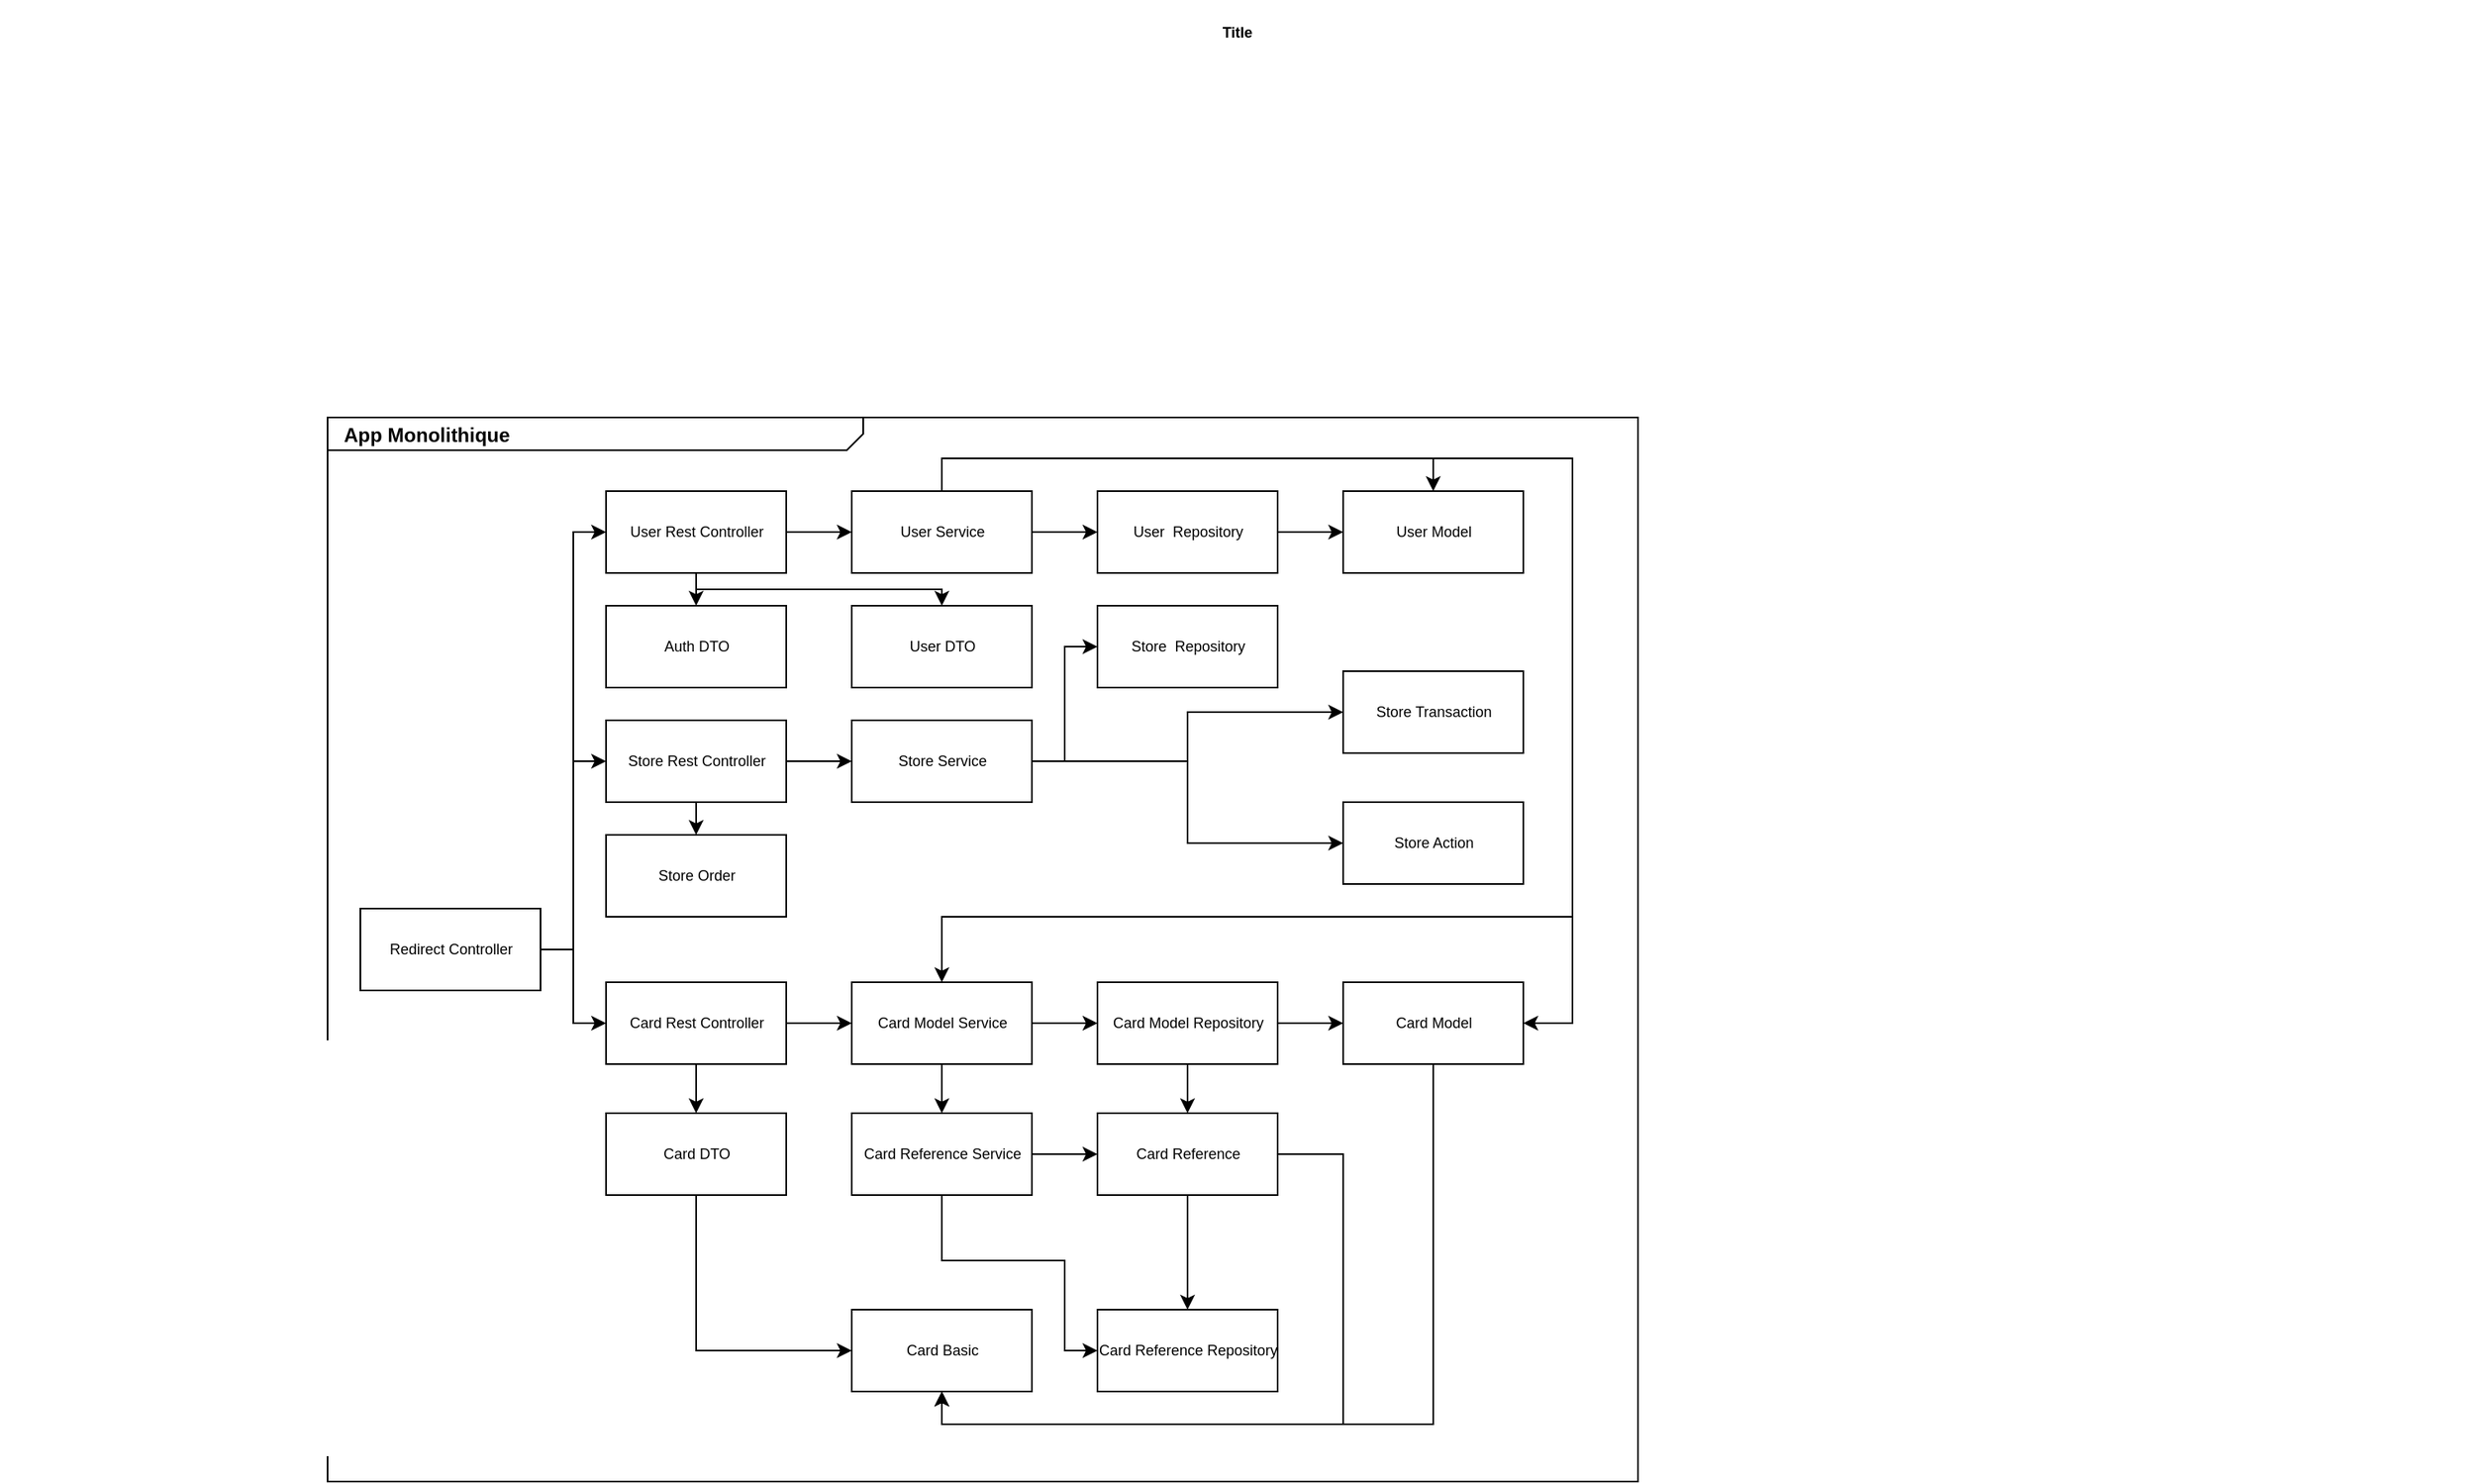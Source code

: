 <mxfile version="20.5.0" type="github" pages="2">
  <diagram name="Monolithique" id="929967ad-93f9-6ef4-fab6-5d389245f69c">
    <mxGraphModel dx="1490" dy="723" grid="1" gridSize="10" guides="1" tooltips="1" connect="1" arrows="1" fold="1" page="1" pageScale="1.5" pageWidth="1169" pageHeight="826" background="none" math="0" shadow="0">
      <root>
        <mxCell id="0" style=";html=1;" />
        <mxCell id="1" style=";html=1;" parent="0" />
        <mxCell id="1672d66443f91eb5-1" value="&lt;p style=&quot;margin: 0px ; margin-top: 4px ; margin-left: 10px ; text-align: left&quot;&gt;&lt;b&gt;App Monolithique&lt;/b&gt;&lt;/p&gt;&lt;p style=&quot;margin: 0px ; margin-top: 4px ; margin-left: 10px ; text-align: left&quot;&gt;&lt;b&gt;&lt;br&gt;&lt;/b&gt;&lt;/p&gt;" style="html=1;strokeWidth=1;shape=mxgraph.sysml.package;html=1;overflow=fill;whiteSpace=wrap;fillColor=none;gradientColor=none;fontSize=12;align=center;labelX=327.64;" parent="1" vertex="1">
          <mxGeometry x="320" y="295" width="800" height="650" as="geometry" />
        </mxCell>
        <mxCell id="1672d66443f91eb5-23" value="Title" style="text;strokeColor=none;fillColor=none;html=1;fontSize=9;fontStyle=1;verticalAlign=middle;align=center;" parent="1" vertex="1">
          <mxGeometry x="120" y="40" width="1510" height="40" as="geometry" />
        </mxCell>
        <mxCell id="JK57Fo3C8qKhbCxJsB5z-45" style="edgeStyle=orthogonalEdgeStyle;rounded=0;orthogonalLoop=1;jettySize=auto;html=1;exitX=1;exitY=0.5;exitDx=0;exitDy=0;entryX=0;entryY=0.5;entryDx=0;entryDy=0;fontSize=9;" parent="1" source="JK57Fo3C8qKhbCxJsB5z-1" target="JK57Fo3C8qKhbCxJsB5z-2" edge="1">
          <mxGeometry relative="1" as="geometry" />
        </mxCell>
        <mxCell id="JK57Fo3C8qKhbCxJsB5z-46" style="edgeStyle=orthogonalEdgeStyle;rounded=0;orthogonalLoop=1;jettySize=auto;html=1;exitX=1;exitY=0.5;exitDx=0;exitDy=0;entryX=0;entryY=0.5;entryDx=0;entryDy=0;fontSize=9;" parent="1" source="JK57Fo3C8qKhbCxJsB5z-1" target="JK57Fo3C8qKhbCxJsB5z-7" edge="1">
          <mxGeometry relative="1" as="geometry" />
        </mxCell>
        <mxCell id="JK57Fo3C8qKhbCxJsB5z-47" style="edgeStyle=orthogonalEdgeStyle;rounded=0;orthogonalLoop=1;jettySize=auto;html=1;exitX=1;exitY=0.5;exitDx=0;exitDy=0;entryX=0;entryY=0.5;entryDx=0;entryDy=0;fontSize=9;" parent="1" source="JK57Fo3C8qKhbCxJsB5z-1" target="JK57Fo3C8qKhbCxJsB5z-28" edge="1">
          <mxGeometry relative="1" as="geometry" />
        </mxCell>
        <mxCell id="JK57Fo3C8qKhbCxJsB5z-1" value="Redirect Controller" style="html=1;fontSize=9;" parent="1" vertex="1">
          <mxGeometry x="340" y="595" width="110" height="50" as="geometry" />
        </mxCell>
        <mxCell id="JK57Fo3C8qKhbCxJsB5z-39" style="edgeStyle=orthogonalEdgeStyle;rounded=0;orthogonalLoop=1;jettySize=auto;html=1;exitX=0.5;exitY=1;exitDx=0;exitDy=0;entryX=0.5;entryY=0;entryDx=0;entryDy=0;fontSize=9;" parent="1" source="JK57Fo3C8qKhbCxJsB5z-2" target="JK57Fo3C8qKhbCxJsB5z-32" edge="1">
          <mxGeometry relative="1" as="geometry" />
        </mxCell>
        <mxCell id="JK57Fo3C8qKhbCxJsB5z-40" style="edgeStyle=orthogonalEdgeStyle;rounded=0;orthogonalLoop=1;jettySize=auto;html=1;exitX=0.5;exitY=1;exitDx=0;exitDy=0;entryX=0.5;entryY=0;entryDx=0;entryDy=0;fontSize=9;" parent="1" source="JK57Fo3C8qKhbCxJsB5z-2" target="JK57Fo3C8qKhbCxJsB5z-33" edge="1">
          <mxGeometry relative="1" as="geometry">
            <Array as="points">
              <mxPoint x="545" y="400" />
              <mxPoint x="695" y="400" />
            </Array>
          </mxGeometry>
        </mxCell>
        <mxCell id="JK57Fo3C8qKhbCxJsB5z-41" style="edgeStyle=orthogonalEdgeStyle;rounded=0;orthogonalLoop=1;jettySize=auto;html=1;exitX=1;exitY=0.5;exitDx=0;exitDy=0;entryX=0;entryY=0.5;entryDx=0;entryDy=0;fontSize=9;" parent="1" source="JK57Fo3C8qKhbCxJsB5z-2" target="JK57Fo3C8qKhbCxJsB5z-3" edge="1">
          <mxGeometry relative="1" as="geometry" />
        </mxCell>
        <mxCell id="JK57Fo3C8qKhbCxJsB5z-2" value="User Rest Controller" style="html=1;fontSize=9;" parent="1" vertex="1">
          <mxGeometry x="490" y="340" width="110" height="50" as="geometry" />
        </mxCell>
        <mxCell id="JK57Fo3C8qKhbCxJsB5z-42" style="edgeStyle=orthogonalEdgeStyle;rounded=0;orthogonalLoop=1;jettySize=auto;html=1;exitX=1;exitY=0.5;exitDx=0;exitDy=0;entryX=0;entryY=0.5;entryDx=0;entryDy=0;fontSize=9;" parent="1" source="JK57Fo3C8qKhbCxJsB5z-3" target="JK57Fo3C8qKhbCxJsB5z-4" edge="1">
          <mxGeometry relative="1" as="geometry" />
        </mxCell>
        <mxCell id="JK57Fo3C8qKhbCxJsB5z-64" style="edgeStyle=orthogonalEdgeStyle;rounded=0;orthogonalLoop=1;jettySize=auto;html=1;exitX=0.5;exitY=0;exitDx=0;exitDy=0;entryX=0.5;entryY=0;entryDx=0;entryDy=0;fontSize=9;" parent="1" source="JK57Fo3C8qKhbCxJsB5z-3" target="JK57Fo3C8qKhbCxJsB5z-5" edge="1">
          <mxGeometry relative="1" as="geometry" />
        </mxCell>
        <mxCell id="JK57Fo3C8qKhbCxJsB5z-67" style="edgeStyle=orthogonalEdgeStyle;rounded=0;orthogonalLoop=1;jettySize=auto;html=1;exitX=0.5;exitY=0;exitDx=0;exitDy=0;fontSize=9;" parent="1" source="JK57Fo3C8qKhbCxJsB5z-3" target="JK57Fo3C8qKhbCxJsB5z-14" edge="1">
          <mxGeometry relative="1" as="geometry">
            <Array as="points">
              <mxPoint x="695" y="320" />
              <mxPoint x="1080" y="320" />
              <mxPoint x="1080" y="665" />
            </Array>
          </mxGeometry>
        </mxCell>
        <mxCell id="JK57Fo3C8qKhbCxJsB5z-68" style="edgeStyle=orthogonalEdgeStyle;rounded=0;orthogonalLoop=1;jettySize=auto;html=1;exitX=0.5;exitY=0;exitDx=0;exitDy=0;fontSize=9;" parent="1" source="JK57Fo3C8qKhbCxJsB5z-3" target="JK57Fo3C8qKhbCxJsB5z-29" edge="1">
          <mxGeometry relative="1" as="geometry">
            <Array as="points">
              <mxPoint x="695" y="320" />
              <mxPoint x="1080" y="320" />
              <mxPoint x="1080" y="600" />
              <mxPoint x="695" y="600" />
            </Array>
          </mxGeometry>
        </mxCell>
        <mxCell id="JK57Fo3C8qKhbCxJsB5z-3" value="User Service" style="html=1;fontSize=9;" parent="1" vertex="1">
          <mxGeometry x="640" y="340" width="110" height="50" as="geometry" />
        </mxCell>
        <mxCell id="JK57Fo3C8qKhbCxJsB5z-43" style="edgeStyle=orthogonalEdgeStyle;rounded=0;orthogonalLoop=1;jettySize=auto;html=1;exitX=1;exitY=0.5;exitDx=0;exitDy=0;fontSize=9;" parent="1" source="JK57Fo3C8qKhbCxJsB5z-4" target="JK57Fo3C8qKhbCxJsB5z-5" edge="1">
          <mxGeometry relative="1" as="geometry" />
        </mxCell>
        <mxCell id="JK57Fo3C8qKhbCxJsB5z-4" value="User&amp;nbsp; Repository" style="html=1;fontSize=9;" parent="1" vertex="1">
          <mxGeometry x="790" y="340" width="110" height="50" as="geometry" />
        </mxCell>
        <mxCell id="JK57Fo3C8qKhbCxJsB5z-5" value="User Model" style="html=1;fontSize=9;" parent="1" vertex="1">
          <mxGeometry x="940" y="340" width="110" height="50" as="geometry" />
        </mxCell>
        <mxCell id="JK57Fo3C8qKhbCxJsB5z-37" style="edgeStyle=orthogonalEdgeStyle;rounded=0;orthogonalLoop=1;jettySize=auto;html=1;exitX=1;exitY=0.5;exitDx=0;exitDy=0;fontSize=9;" parent="1" source="JK57Fo3C8qKhbCxJsB5z-7" target="JK57Fo3C8qKhbCxJsB5z-8" edge="1">
          <mxGeometry relative="1" as="geometry" />
        </mxCell>
        <mxCell id="JK57Fo3C8qKhbCxJsB5z-65" style="edgeStyle=orthogonalEdgeStyle;rounded=0;orthogonalLoop=1;jettySize=auto;html=1;exitX=0.5;exitY=1;exitDx=0;exitDy=0;entryX=0.5;entryY=0;entryDx=0;entryDy=0;fontSize=9;" parent="1" source="JK57Fo3C8qKhbCxJsB5z-7" target="JK57Fo3C8qKhbCxJsB5z-31" edge="1">
          <mxGeometry relative="1" as="geometry" />
        </mxCell>
        <mxCell id="JK57Fo3C8qKhbCxJsB5z-7" value="Store Rest Controller" style="html=1;fontSize=9;" parent="1" vertex="1">
          <mxGeometry x="490" y="480" width="110" height="50" as="geometry" />
        </mxCell>
        <mxCell id="JK57Fo3C8qKhbCxJsB5z-34" style="edgeStyle=orthogonalEdgeStyle;rounded=0;orthogonalLoop=1;jettySize=auto;html=1;exitX=1;exitY=0.5;exitDx=0;exitDy=0;entryX=0;entryY=0.5;entryDx=0;entryDy=0;fontSize=9;" parent="1" source="JK57Fo3C8qKhbCxJsB5z-8" target="JK57Fo3C8qKhbCxJsB5z-9" edge="1">
          <mxGeometry relative="1" as="geometry" />
        </mxCell>
        <mxCell id="JK57Fo3C8qKhbCxJsB5z-35" style="edgeStyle=orthogonalEdgeStyle;rounded=0;orthogonalLoop=1;jettySize=auto;html=1;exitX=1;exitY=0.5;exitDx=0;exitDy=0;entryX=0;entryY=0.5;entryDx=0;entryDy=0;fontSize=9;" parent="1" source="JK57Fo3C8qKhbCxJsB5z-8" target="JK57Fo3C8qKhbCxJsB5z-10" edge="1">
          <mxGeometry relative="1" as="geometry" />
        </mxCell>
        <mxCell id="JK57Fo3C8qKhbCxJsB5z-36" style="edgeStyle=orthogonalEdgeStyle;rounded=0;orthogonalLoop=1;jettySize=auto;html=1;exitX=1;exitY=0.5;exitDx=0;exitDy=0;entryX=0;entryY=0.5;entryDx=0;entryDy=0;fontSize=9;" parent="1" source="JK57Fo3C8qKhbCxJsB5z-8" target="JK57Fo3C8qKhbCxJsB5z-18" edge="1">
          <mxGeometry relative="1" as="geometry" />
        </mxCell>
        <mxCell id="JK57Fo3C8qKhbCxJsB5z-8" value="Store Service" style="html=1;fontSize=9;" parent="1" vertex="1">
          <mxGeometry x="640" y="480" width="110" height="50" as="geometry" />
        </mxCell>
        <mxCell id="JK57Fo3C8qKhbCxJsB5z-9" value="Store&amp;nbsp; Repository" style="html=1;fontSize=9;" parent="1" vertex="1">
          <mxGeometry x="790" y="410" width="110" height="50" as="geometry" />
        </mxCell>
        <mxCell id="JK57Fo3C8qKhbCxJsB5z-10" value="Store Transaction" style="html=1;fontSize=9;" parent="1" vertex="1">
          <mxGeometry x="940" y="450" width="110" height="50" as="geometry" />
        </mxCell>
        <mxCell id="JK57Fo3C8qKhbCxJsB5z-50" style="edgeStyle=orthogonalEdgeStyle;rounded=0;orthogonalLoop=1;jettySize=auto;html=1;exitX=1;exitY=0.5;exitDx=0;exitDy=0;entryX=0;entryY=0.5;entryDx=0;entryDy=0;fontSize=9;" parent="1" source="JK57Fo3C8qKhbCxJsB5z-13" target="JK57Fo3C8qKhbCxJsB5z-14" edge="1">
          <mxGeometry relative="1" as="geometry" />
        </mxCell>
        <mxCell id="JK57Fo3C8qKhbCxJsB5z-51" style="edgeStyle=orthogonalEdgeStyle;rounded=0;orthogonalLoop=1;jettySize=auto;html=1;exitX=0.5;exitY=1;exitDx=0;exitDy=0;fontSize=9;" parent="1" source="JK57Fo3C8qKhbCxJsB5z-13" target="JK57Fo3C8qKhbCxJsB5z-16" edge="1">
          <mxGeometry relative="1" as="geometry" />
        </mxCell>
        <mxCell id="JK57Fo3C8qKhbCxJsB5z-13" value="Card Model Repository" style="html=1;fontSize=9;" parent="1" vertex="1">
          <mxGeometry x="790" y="640" width="110" height="50" as="geometry" />
        </mxCell>
        <mxCell id="JK57Fo3C8qKhbCxJsB5z-69" style="edgeStyle=orthogonalEdgeStyle;rounded=0;orthogonalLoop=1;jettySize=auto;html=1;exitX=0.5;exitY=1;exitDx=0;exitDy=0;entryX=0.5;entryY=1;entryDx=0;entryDy=0;fontSize=9;" parent="1" source="JK57Fo3C8qKhbCxJsB5z-14" target="JK57Fo3C8qKhbCxJsB5z-19" edge="1">
          <mxGeometry relative="1" as="geometry" />
        </mxCell>
        <mxCell id="JK57Fo3C8qKhbCxJsB5z-14" value="Card Model" style="html=1;fontSize=9;" parent="1" vertex="1">
          <mxGeometry x="940" y="640" width="110" height="50" as="geometry" />
        </mxCell>
        <mxCell id="JK57Fo3C8qKhbCxJsB5z-63" style="edgeStyle=orthogonalEdgeStyle;rounded=0;orthogonalLoop=1;jettySize=auto;html=1;exitX=0.5;exitY=1;exitDx=0;exitDy=0;entryX=0.5;entryY=0;entryDx=0;entryDy=0;fontSize=9;" parent="1" source="JK57Fo3C8qKhbCxJsB5z-16" target="JK57Fo3C8qKhbCxJsB5z-58" edge="1">
          <mxGeometry relative="1" as="geometry" />
        </mxCell>
        <mxCell id="JK57Fo3C8qKhbCxJsB5z-74" style="edgeStyle=orthogonalEdgeStyle;rounded=0;orthogonalLoop=1;jettySize=auto;html=1;exitX=1;exitY=0.5;exitDx=0;exitDy=0;entryX=0.5;entryY=1;entryDx=0;entryDy=0;fontSize=9;" parent="1" source="JK57Fo3C8qKhbCxJsB5z-16" target="JK57Fo3C8qKhbCxJsB5z-19" edge="1">
          <mxGeometry relative="1" as="geometry">
            <Array as="points">
              <mxPoint x="940" y="745" />
              <mxPoint x="940" y="910" />
              <mxPoint x="695" y="910" />
            </Array>
          </mxGeometry>
        </mxCell>
        <mxCell id="JK57Fo3C8qKhbCxJsB5z-16" value="Card Reference" style="html=1;fontSize=9;" parent="1" vertex="1">
          <mxGeometry x="790" y="720" width="110" height="50" as="geometry" />
        </mxCell>
        <mxCell id="JK57Fo3C8qKhbCxJsB5z-18" value="Store Action" style="html=1;fontSize=9;" parent="1" vertex="1">
          <mxGeometry x="940" y="530" width="110" height="50" as="geometry" />
        </mxCell>
        <mxCell id="JK57Fo3C8qKhbCxJsB5z-19" value="Card Basic" style="html=1;fontSize=9;" parent="1" vertex="1">
          <mxGeometry x="640" y="840" width="110" height="50" as="geometry" />
        </mxCell>
        <mxCell id="JK57Fo3C8qKhbCxJsB5z-48" style="edgeStyle=orthogonalEdgeStyle;rounded=0;orthogonalLoop=1;jettySize=auto;html=1;exitX=1;exitY=0.5;exitDx=0;exitDy=0;entryX=0;entryY=0.5;entryDx=0;entryDy=0;fontSize=9;" parent="1" source="JK57Fo3C8qKhbCxJsB5z-28" target="JK57Fo3C8qKhbCxJsB5z-29" edge="1">
          <mxGeometry relative="1" as="geometry" />
        </mxCell>
        <mxCell id="JK57Fo3C8qKhbCxJsB5z-56" style="edgeStyle=orthogonalEdgeStyle;rounded=0;orthogonalLoop=1;jettySize=auto;html=1;exitX=0.5;exitY=1;exitDx=0;exitDy=0;entryX=0.5;entryY=0;entryDx=0;entryDy=0;fontSize=9;" parent="1" source="JK57Fo3C8qKhbCxJsB5z-28" target="JK57Fo3C8qKhbCxJsB5z-55" edge="1">
          <mxGeometry relative="1" as="geometry" />
        </mxCell>
        <mxCell id="JK57Fo3C8qKhbCxJsB5z-28" value="Card Rest Controller" style="html=1;fontSize=9;" parent="1" vertex="1">
          <mxGeometry x="490" y="640" width="110" height="50" as="geometry" />
        </mxCell>
        <mxCell id="JK57Fo3C8qKhbCxJsB5z-49" style="edgeStyle=orthogonalEdgeStyle;rounded=0;orthogonalLoop=1;jettySize=auto;html=1;exitX=1;exitY=0.5;exitDx=0;exitDy=0;entryX=0;entryY=0.5;entryDx=0;entryDy=0;fontSize=9;" parent="1" source="JK57Fo3C8qKhbCxJsB5z-29" target="JK57Fo3C8qKhbCxJsB5z-13" edge="1">
          <mxGeometry relative="1" as="geometry" />
        </mxCell>
        <mxCell id="JK57Fo3C8qKhbCxJsB5z-52" style="edgeStyle=orthogonalEdgeStyle;rounded=0;orthogonalLoop=1;jettySize=auto;html=1;exitX=0.5;exitY=1;exitDx=0;exitDy=0;entryX=0.5;entryY=0;entryDx=0;entryDy=0;fontSize=9;" parent="1" source="JK57Fo3C8qKhbCxJsB5z-29" target="JK57Fo3C8qKhbCxJsB5z-30" edge="1">
          <mxGeometry relative="1" as="geometry" />
        </mxCell>
        <mxCell id="JK57Fo3C8qKhbCxJsB5z-29" value="Card Model Service" style="html=1;fontSize=9;" parent="1" vertex="1">
          <mxGeometry x="640" y="640" width="110" height="50" as="geometry" />
        </mxCell>
        <mxCell id="JK57Fo3C8qKhbCxJsB5z-71" style="edgeStyle=orthogonalEdgeStyle;rounded=0;orthogonalLoop=1;jettySize=auto;html=1;exitX=1;exitY=0.5;exitDx=0;exitDy=0;entryX=0;entryY=0.5;entryDx=0;entryDy=0;fontSize=9;" parent="1" source="JK57Fo3C8qKhbCxJsB5z-30" target="JK57Fo3C8qKhbCxJsB5z-16" edge="1">
          <mxGeometry relative="1" as="geometry" />
        </mxCell>
        <mxCell id="JK57Fo3C8qKhbCxJsB5z-73" style="edgeStyle=orthogonalEdgeStyle;rounded=0;orthogonalLoop=1;jettySize=auto;html=1;exitX=0.5;exitY=1;exitDx=0;exitDy=0;entryX=0;entryY=0.5;entryDx=0;entryDy=0;fontSize=9;" parent="1" source="JK57Fo3C8qKhbCxJsB5z-30" target="JK57Fo3C8qKhbCxJsB5z-58" edge="1">
          <mxGeometry relative="1" as="geometry">
            <Array as="points">
              <mxPoint x="695" y="810" />
              <mxPoint x="770" y="810" />
              <mxPoint x="770" y="865" />
            </Array>
          </mxGeometry>
        </mxCell>
        <mxCell id="JK57Fo3C8qKhbCxJsB5z-30" value="Card Reference Service" style="html=1;fontSize=9;" parent="1" vertex="1">
          <mxGeometry x="640" y="720" width="110" height="50" as="geometry" />
        </mxCell>
        <mxCell id="JK57Fo3C8qKhbCxJsB5z-31" value="Store Order" style="html=1;fontSize=9;" parent="1" vertex="1">
          <mxGeometry x="490" y="550" width="110" height="50" as="geometry" />
        </mxCell>
        <mxCell id="JK57Fo3C8qKhbCxJsB5z-32" value="Auth DTO" style="html=1;fontSize=9;" parent="1" vertex="1">
          <mxGeometry x="490" y="410" width="110" height="50" as="geometry" />
        </mxCell>
        <mxCell id="JK57Fo3C8qKhbCxJsB5z-33" value="User DTO" style="html=1;fontSize=9;" parent="1" vertex="1">
          <mxGeometry x="640" y="410" width="110" height="50" as="geometry" />
        </mxCell>
        <mxCell id="JK57Fo3C8qKhbCxJsB5z-72" style="edgeStyle=orthogonalEdgeStyle;rounded=0;orthogonalLoop=1;jettySize=auto;html=1;exitX=0.5;exitY=1;exitDx=0;exitDy=0;entryX=0;entryY=0.5;entryDx=0;entryDy=0;fontSize=9;" parent="1" source="JK57Fo3C8qKhbCxJsB5z-55" target="JK57Fo3C8qKhbCxJsB5z-19" edge="1">
          <mxGeometry relative="1" as="geometry" />
        </mxCell>
        <mxCell id="JK57Fo3C8qKhbCxJsB5z-55" value="Card DTO" style="html=1;fontSize=9;" parent="1" vertex="1">
          <mxGeometry x="490" y="720" width="110" height="50" as="geometry" />
        </mxCell>
        <mxCell id="JK57Fo3C8qKhbCxJsB5z-58" value="Card Reference Repository" style="html=1;fontSize=9;" parent="1" vertex="1">
          <mxGeometry x="790" y="840" width="110" height="50" as="geometry" />
        </mxCell>
      </root>
    </mxGraphModel>
  </diagram>
  <diagram id="BGc2Cv2USlWMcoOx3FPN" name="Micro-services">
    <mxGraphModel dx="3550" dy="2489" grid="1" gridSize="10" guides="1" tooltips="1" connect="1" arrows="1" fold="1" page="1" pageScale="1" pageWidth="827" pageHeight="1169" math="0" shadow="0">
      <root>
        <mxCell id="0" />
        <mxCell id="1" parent="0" />
        <mxCell id="blbhUG7mqCCAgmnZta2w-1" value="&lt;p style=&quot;margin: 0px ; margin-top: 4px ; margin-left: 10px ; text-align: left&quot;&gt;&lt;b&gt;App Micro-Services&lt;/b&gt;&lt;/p&gt;&lt;p style=&quot;margin: 0px ; margin-top: 4px ; margin-left: 10px ; text-align: left&quot;&gt;&lt;b&gt;&lt;br&gt;&lt;/b&gt;&lt;/p&gt;" style="html=1;strokeWidth=1;shape=mxgraph.sysml.package;html=1;overflow=fill;whiteSpace=wrap;fontSize=12;align=center;labelX=327.64;fillColor=none;" vertex="1" parent="1">
          <mxGeometry x="-640" y="-1120" width="1747" height="1491" as="geometry" />
        </mxCell>
        <mxCell id="blbhUG7mqCCAgmnZta2w-8" value="" style="rounded=0;whiteSpace=wrap;html=1;fillColor=default;" vertex="1" parent="1">
          <mxGeometry x="-223" y="81" width="488" height="264" as="geometry" />
        </mxCell>
        <mxCell id="FJe9rlemv6NJPmRcLRrQ-1" value="" style="rounded=0;whiteSpace=wrap;html=1;fillColor=default;" vertex="1" parent="1">
          <mxGeometry x="302" y="-1086" width="528" height="264" as="geometry" />
        </mxCell>
        <mxCell id="blbhUG7mqCCAgmnZta2w-13" style="edgeStyle=orthogonalEdgeStyle;rounded=0;orthogonalLoop=1;jettySize=auto;html=1;exitX=1;exitY=0.75;exitDx=0;exitDy=0;entryX=0;entryY=0.5;entryDx=0;entryDy=0;fontSize=9;startArrow=classic;startFill=1;" edge="1" parent="1" source="FJe9rlemv6NJPmRcLRrQ-2" target="blbhUG7mqCCAgmnZta2w-10">
          <mxGeometry relative="1" as="geometry">
            <Array as="points">
              <mxPoint x="-310" y="-450" />
              <mxPoint x="-310" y="250" />
            </Array>
          </mxGeometry>
        </mxCell>
        <mxCell id="FJe9rlemv6NJPmRcLRrQ-2" value="Reverse Proxy" style="rounded=0;whiteSpace=wrap;html=1;" vertex="1" parent="1">
          <mxGeometry x="-560" y="-539" width="120" height="119" as="geometry" />
        </mxCell>
        <mxCell id="FJe9rlemv6NJPmRcLRrQ-3" value="" style="strokeWidth=2;html=1;shape=mxgraph.flowchart.database;whiteSpace=wrap;" vertex="1" parent="1">
          <mxGeometry x="329" y="-982" width="60" height="60" as="geometry" />
        </mxCell>
        <mxCell id="FJe9rlemv6NJPmRcLRrQ-4" value="" style="strokeWidth=2;html=1;shape=mxgraph.flowchart.database;whiteSpace=wrap;" vertex="1" parent="1">
          <mxGeometry x="380" y="-469" width="60" height="60" as="geometry" />
        </mxCell>
        <mxCell id="FJe9rlemv6NJPmRcLRrQ-5" value="UserDB" style="rounded=0;whiteSpace=wrap;html=1;fillColor=#dae8fc;strokeColor=#6c8ebf;" vertex="1" parent="1">
          <mxGeometry x="302" y="-1086" width="98" height="37" as="geometry" />
        </mxCell>
        <mxCell id="FJe9rlemv6NJPmRcLRrQ-6" value="" style="group" vertex="1" connectable="0" parent="1">
          <mxGeometry x="-223" y="-1086" width="488" height="264" as="geometry" />
        </mxCell>
        <mxCell id="FJe9rlemv6NJPmRcLRrQ-7" value="" style="rounded=0;whiteSpace=wrap;html=1;fillColor=default;" vertex="1" parent="FJe9rlemv6NJPmRcLRrQ-6">
          <mxGeometry width="488" height="264" as="geometry" />
        </mxCell>
        <mxCell id="FJe9rlemv6NJPmRcLRrQ-8" value="UserService" style="rounded=0;whiteSpace=wrap;html=1;fillColor=#dae8fc;strokeColor=#6c8ebf;" vertex="1" parent="FJe9rlemv6NJPmRcLRrQ-6">
          <mxGeometry width="85" height="42" as="geometry" />
        </mxCell>
        <mxCell id="FJe9rlemv6NJPmRcLRrQ-9" value="Controller" style="rounded=1;whiteSpace=wrap;html=1;fillColor=default;" vertex="1" parent="FJe9rlemv6NJPmRcLRrQ-6">
          <mxGeometry x="43" y="173" width="82" height="28" as="geometry" />
        </mxCell>
        <mxCell id="FJe9rlemv6NJPmRcLRrQ-10" value="Mapper" style="rounded=1;whiteSpace=wrap;html=1;fillColor=default;" vertex="1" parent="FJe9rlemv6NJPmRcLRrQ-6">
          <mxGeometry x="74.5" y="50" width="91" height="33" as="geometry" />
        </mxCell>
        <mxCell id="FJe9rlemv6NJPmRcLRrQ-11" value="DTO" style="rounded=1;whiteSpace=wrap;html=1;fillColor=default;" vertex="1" parent="FJe9rlemv6NJPmRcLRrQ-6">
          <mxGeometry x="43" y="118" width="82" height="28" as="geometry" />
        </mxCell>
        <mxCell id="blbhUG7mqCCAgmnZta2w-32" style="edgeStyle=orthogonalEdgeStyle;rounded=0;orthogonalLoop=1;jettySize=auto;html=1;exitX=0.5;exitY=1;exitDx=0;exitDy=0;entryX=0.5;entryY=0;entryDx=0;entryDy=0;fontSize=9;startArrow=classic;startFill=1;endArrow=classic;endFill=1;" edge="1" parent="FJe9rlemv6NJPmRcLRrQ-6" source="FJe9rlemv6NJPmRcLRrQ-12" target="blbhUG7mqCCAgmnZta2w-31">
          <mxGeometry relative="1" as="geometry" />
        </mxCell>
        <mxCell id="FJe9rlemv6NJPmRcLRrQ-12" value="Service" style="rounded=1;whiteSpace=wrap;html=1;fillColor=default;" vertex="1" parent="FJe9rlemv6NJPmRcLRrQ-6">
          <mxGeometry x="182" y="173" width="82" height="28" as="geometry" />
        </mxCell>
        <mxCell id="FJe9rlemv6NJPmRcLRrQ-13" value="Repository" style="rounded=1;whiteSpace=wrap;html=1;fillColor=default;" vertex="1" parent="FJe9rlemv6NJPmRcLRrQ-6">
          <mxGeometry x="334" y="173" width="82" height="28" as="geometry" />
        </mxCell>
        <mxCell id="FJe9rlemv6NJPmRcLRrQ-14" value="Model" style="rounded=1;whiteSpace=wrap;html=1;fillColor=default;" vertex="1" parent="FJe9rlemv6NJPmRcLRrQ-6">
          <mxGeometry x="203" y="118" width="82" height="28" as="geometry" />
        </mxCell>
        <mxCell id="FJe9rlemv6NJPmRcLRrQ-15" value="" style="endArrow=none;dashed=1;html=1;dashPattern=1 3;strokeWidth=2;rounded=0;exitX=1;exitY=0.5;exitDx=0;exitDy=0;entryX=0.5;entryY=0;entryDx=0;entryDy=0;" edge="1" parent="FJe9rlemv6NJPmRcLRrQ-6" source="FJe9rlemv6NJPmRcLRrQ-10" target="FJe9rlemv6NJPmRcLRrQ-14">
          <mxGeometry width="50" height="50" relative="1" as="geometry">
            <mxPoint x="241" y="296" as="sourcePoint" />
            <mxPoint x="291" y="246" as="targetPoint" />
            <Array as="points">
              <mxPoint x="244" y="67" />
            </Array>
          </mxGeometry>
        </mxCell>
        <mxCell id="FJe9rlemv6NJPmRcLRrQ-16" value="" style="endArrow=none;dashed=1;html=1;dashPattern=1 3;strokeWidth=2;rounded=0;entryX=0.5;entryY=1;entryDx=0;entryDy=0;exitX=0.5;exitY=0;exitDx=0;exitDy=0;" edge="1" parent="FJe9rlemv6NJPmRcLRrQ-6" source="FJe9rlemv6NJPmRcLRrQ-11" target="FJe9rlemv6NJPmRcLRrQ-10">
          <mxGeometry width="50" height="50" relative="1" as="geometry">
            <mxPoint x="241" y="296" as="sourcePoint" />
            <mxPoint x="291" y="246" as="targetPoint" />
            <Array as="points">
              <mxPoint x="84" y="107" />
              <mxPoint x="120" y="107" />
            </Array>
          </mxGeometry>
        </mxCell>
        <mxCell id="FJe9rlemv6NJPmRcLRrQ-17" value="" style="endArrow=classic;startArrow=classic;html=1;rounded=0;entryX=0;entryY=0.5;entryDx=0;entryDy=0;exitX=1;exitY=0.5;exitDx=0;exitDy=0;" edge="1" parent="FJe9rlemv6NJPmRcLRrQ-6" source="FJe9rlemv6NJPmRcLRrQ-9" target="FJe9rlemv6NJPmRcLRrQ-12">
          <mxGeometry width="50" height="50" relative="1" as="geometry">
            <mxPoint x="353" y="297" as="sourcePoint" />
            <mxPoint x="403" y="247" as="targetPoint" />
          </mxGeometry>
        </mxCell>
        <mxCell id="FJe9rlemv6NJPmRcLRrQ-18" value="" style="endArrow=classic;startArrow=classic;html=1;rounded=0;entryX=0;entryY=0.5;entryDx=0;entryDy=0;exitX=1;exitY=0.5;exitDx=0;exitDy=0;" edge="1" parent="FJe9rlemv6NJPmRcLRrQ-6" source="FJe9rlemv6NJPmRcLRrQ-12" target="FJe9rlemv6NJPmRcLRrQ-13">
          <mxGeometry width="50" height="50" relative="1" as="geometry">
            <mxPoint x="353" y="297" as="sourcePoint" />
            <mxPoint x="403" y="247" as="targetPoint" />
          </mxGeometry>
        </mxCell>
        <mxCell id="FJe9rlemv6NJPmRcLRrQ-19" value="" style="endArrow=classic;startArrow=classic;html=1;rounded=0;fontSize=11;entryX=0.5;entryY=1;entryDx=0;entryDy=0;exitX=0.5;exitY=0;exitDx=0;exitDy=0;" edge="1" parent="FJe9rlemv6NJPmRcLRrQ-6" source="FJe9rlemv6NJPmRcLRrQ-9" target="FJe9rlemv6NJPmRcLRrQ-11">
          <mxGeometry width="50" height="50" relative="1" as="geometry">
            <mxPoint x="423" y="357" as="sourcePoint" />
            <mxPoint x="473" y="307" as="targetPoint" />
          </mxGeometry>
        </mxCell>
        <mxCell id="FJe9rlemv6NJPmRcLRrQ-20" value="" style="endArrow=classic;startArrow=classic;html=1;rounded=0;fontSize=11;entryX=0.25;entryY=1;entryDx=0;entryDy=0;exitX=0.5;exitY=0;exitDx=0;exitDy=0;" edge="1" parent="FJe9rlemv6NJPmRcLRrQ-6" source="FJe9rlemv6NJPmRcLRrQ-12" target="FJe9rlemv6NJPmRcLRrQ-14">
          <mxGeometry width="50" height="50" relative="1" as="geometry">
            <mxPoint x="423" y="357" as="sourcePoint" />
            <mxPoint x="473" y="307" as="targetPoint" />
          </mxGeometry>
        </mxCell>
        <mxCell id="blbhUG7mqCCAgmnZta2w-31" value="AsyncProcess" style="rounded=1;whiteSpace=wrap;html=1;fillColor=default;" vertex="1" parent="FJe9rlemv6NJPmRcLRrQ-6">
          <mxGeometry x="182" y="217" width="82" height="28" as="geometry" />
        </mxCell>
        <mxCell id="L-RIdDMi9MvUVQ2PqStG-5" value="DTO externe" style="rounded=0;whiteSpace=wrap;html=1;" vertex="1" parent="FJe9rlemv6NJPmRcLRrQ-6">
          <mxGeometry x="400" width="88" height="42" as="geometry" />
        </mxCell>
        <mxCell id="FJe9rlemv6NJPmRcLRrQ-21" value="" style="endArrow=classic;startArrow=classic;html=1;rounded=0;entryX=0;entryY=0.5;entryDx=0;entryDy=0;exitX=1.002;exitY=0.086;exitDx=0;exitDy=0;exitPerimeter=0;" edge="1" parent="1" source="FJe9rlemv6NJPmRcLRrQ-2" target="FJe9rlemv6NJPmRcLRrQ-9">
          <mxGeometry width="50" height="50" relative="1" as="geometry">
            <mxPoint x="-430" y="-509" as="sourcePoint" />
            <mxPoint x="180" y="-839" as="targetPoint" />
            <Array as="points">
              <mxPoint x="-280" y="-529" />
              <mxPoint x="-280" y="-899" />
            </Array>
          </mxGeometry>
        </mxCell>
        <mxCell id="FJe9rlemv6NJPmRcLRrQ-22" value="User" style="shape=table;startSize=30;container=1;collapsible=1;childLayout=tableLayout;fixedRows=1;rowLines=0;fontStyle=1;align=center;resizeLast=1;fillColor=default;" vertex="1" parent="1">
          <mxGeometry x="420" y="-1069" width="130" height="240" as="geometry">
            <mxRectangle x="790" y="-225" width="70" height="30" as="alternateBounds" />
          </mxGeometry>
        </mxCell>
        <mxCell id="FJe9rlemv6NJPmRcLRrQ-23" value="" style="shape=tableRow;horizontal=0;startSize=0;swimlaneHead=0;swimlaneBody=0;fillColor=none;collapsible=0;dropTarget=0;points=[[0,0.5],[1,0.5]];portConstraint=eastwest;top=0;left=0;right=0;bottom=1;" vertex="1" parent="FJe9rlemv6NJPmRcLRrQ-22">
          <mxGeometry y="30" width="130" height="30" as="geometry" />
        </mxCell>
        <mxCell id="FJe9rlemv6NJPmRcLRrQ-24" value="PK" style="shape=partialRectangle;connectable=0;fillColor=none;top=0;left=0;bottom=0;right=0;fontStyle=1;overflow=hidden;" vertex="1" parent="FJe9rlemv6NJPmRcLRrQ-23">
          <mxGeometry width="30" height="30" as="geometry">
            <mxRectangle width="30" height="30" as="alternateBounds" />
          </mxGeometry>
        </mxCell>
        <mxCell id="FJe9rlemv6NJPmRcLRrQ-25" value="idUser" style="shape=partialRectangle;connectable=0;fillColor=none;top=0;left=0;bottom=0;right=0;align=left;spacingLeft=6;fontStyle=5;overflow=hidden;" vertex="1" parent="FJe9rlemv6NJPmRcLRrQ-23">
          <mxGeometry x="30" width="100" height="30" as="geometry">
            <mxRectangle width="100" height="30" as="alternateBounds" />
          </mxGeometry>
        </mxCell>
        <mxCell id="FJe9rlemv6NJPmRcLRrQ-26" value="" style="shape=tableRow;horizontal=0;startSize=0;swimlaneHead=0;swimlaneBody=0;fillColor=none;collapsible=0;dropTarget=0;points=[[0,0.5],[1,0.5]];portConstraint=eastwest;top=0;left=0;right=0;bottom=0;" vertex="1" parent="FJe9rlemv6NJPmRcLRrQ-22">
          <mxGeometry y="60" width="130" height="35" as="geometry" />
        </mxCell>
        <mxCell id="FJe9rlemv6NJPmRcLRrQ-27" value="" style="shape=partialRectangle;connectable=0;fillColor=none;top=0;left=0;bottom=0;right=0;editable=1;overflow=hidden;" vertex="1" parent="FJe9rlemv6NJPmRcLRrQ-26">
          <mxGeometry width="30" height="35" as="geometry">
            <mxRectangle width="30" height="35" as="alternateBounds" />
          </mxGeometry>
        </mxCell>
        <mxCell id="FJe9rlemv6NJPmRcLRrQ-28" value="loginUser" style="shape=partialRectangle;connectable=0;fillColor=none;top=0;left=0;bottom=0;right=0;align=left;spacingLeft=6;overflow=hidden;" vertex="1" parent="FJe9rlemv6NJPmRcLRrQ-26">
          <mxGeometry x="30" width="100" height="35" as="geometry">
            <mxRectangle width="100" height="35" as="alternateBounds" />
          </mxGeometry>
        </mxCell>
        <mxCell id="FJe9rlemv6NJPmRcLRrQ-29" value="" style="shape=tableRow;horizontal=0;startSize=0;swimlaneHead=0;swimlaneBody=0;fillColor=none;collapsible=0;dropTarget=0;points=[[0,0.5],[1,0.5]];portConstraint=eastwest;top=0;left=0;right=0;bottom=0;" vertex="1" parent="FJe9rlemv6NJPmRcLRrQ-22">
          <mxGeometry y="95" width="130" height="30" as="geometry" />
        </mxCell>
        <mxCell id="FJe9rlemv6NJPmRcLRrQ-30" value="" style="shape=partialRectangle;connectable=0;fillColor=none;top=0;left=0;bottom=0;right=0;editable=1;overflow=hidden;" vertex="1" parent="FJe9rlemv6NJPmRcLRrQ-29">
          <mxGeometry width="30" height="30" as="geometry">
            <mxRectangle width="30" height="30" as="alternateBounds" />
          </mxGeometry>
        </mxCell>
        <mxCell id="FJe9rlemv6NJPmRcLRrQ-31" value="pwdUser" style="shape=partialRectangle;connectable=0;fillColor=none;top=0;left=0;bottom=0;right=0;align=left;spacingLeft=6;overflow=hidden;" vertex="1" parent="FJe9rlemv6NJPmRcLRrQ-29">
          <mxGeometry x="30" width="100" height="30" as="geometry">
            <mxRectangle width="100" height="30" as="alternateBounds" />
          </mxGeometry>
        </mxCell>
        <mxCell id="FJe9rlemv6NJPmRcLRrQ-32" value="" style="shape=tableRow;horizontal=0;startSize=0;swimlaneHead=0;swimlaneBody=0;fillColor=none;collapsible=0;dropTarget=0;points=[[0,0.5],[1,0.5]];portConstraint=eastwest;top=0;left=0;right=0;bottom=0;" vertex="1" parent="FJe9rlemv6NJPmRcLRrQ-22">
          <mxGeometry y="125" width="130" height="30" as="geometry" />
        </mxCell>
        <mxCell id="FJe9rlemv6NJPmRcLRrQ-33" value="" style="shape=partialRectangle;connectable=0;fillColor=none;top=0;left=0;bottom=0;right=0;editable=1;overflow=hidden;" vertex="1" parent="FJe9rlemv6NJPmRcLRrQ-32">
          <mxGeometry width="30" height="30" as="geometry">
            <mxRectangle width="30" height="30" as="alternateBounds" />
          </mxGeometry>
        </mxCell>
        <mxCell id="FJe9rlemv6NJPmRcLRrQ-34" value="accountUser" style="shape=partialRectangle;connectable=0;fillColor=none;top=0;left=0;bottom=0;right=0;align=left;spacingLeft=6;overflow=hidden;" vertex="1" parent="FJe9rlemv6NJPmRcLRrQ-32">
          <mxGeometry x="30" width="100" height="30" as="geometry">
            <mxRectangle width="100" height="30" as="alternateBounds" />
          </mxGeometry>
        </mxCell>
        <mxCell id="FJe9rlemv6NJPmRcLRrQ-35" value="" style="group" vertex="1" connectable="0" parent="1">
          <mxGeometry x="-223" y="-796" width="1051" height="561" as="geometry" />
        </mxCell>
        <mxCell id="FJe9rlemv6NJPmRcLRrQ-36" value="" style="rounded=0;whiteSpace=wrap;html=1;fillColor=default;" vertex="1" parent="FJe9rlemv6NJPmRcLRrQ-35">
          <mxGeometry width="488" height="264" as="geometry" />
        </mxCell>
        <mxCell id="FJe9rlemv6NJPmRcLRrQ-37" value="AuthService" style="rounded=0;whiteSpace=wrap;html=1;fillColor=#f5f5f5;strokeColor=#666666;fontColor=#333333;" vertex="1" parent="FJe9rlemv6NJPmRcLRrQ-35">
          <mxGeometry width="85" height="42" as="geometry" />
        </mxCell>
        <mxCell id="FJe9rlemv6NJPmRcLRrQ-38" value="Controller" style="rounded=1;whiteSpace=wrap;html=1;fillColor=default;" vertex="1" parent="FJe9rlemv6NJPmRcLRrQ-35">
          <mxGeometry x="43" y="173" width="82" height="28" as="geometry" />
        </mxCell>
        <mxCell id="FJe9rlemv6NJPmRcLRrQ-39" value="DTO" style="rounded=1;whiteSpace=wrap;html=1;fillColor=default;" vertex="1" parent="FJe9rlemv6NJPmRcLRrQ-35">
          <mxGeometry x="43" y="118" width="82" height="28" as="geometry" />
        </mxCell>
        <mxCell id="FJe9rlemv6NJPmRcLRrQ-40" value="Service" style="rounded=1;whiteSpace=wrap;html=1;fillColor=default;" vertex="1" parent="FJe9rlemv6NJPmRcLRrQ-35">
          <mxGeometry x="182" y="173" width="82" height="28" as="geometry" />
        </mxCell>
        <mxCell id="FJe9rlemv6NJPmRcLRrQ-41" value="" style="endArrow=classic;startArrow=classic;html=1;rounded=0;entryX=0;entryY=0.5;entryDx=0;entryDy=0;exitX=1;exitY=0.5;exitDx=0;exitDy=0;" edge="1" parent="FJe9rlemv6NJPmRcLRrQ-35" source="FJe9rlemv6NJPmRcLRrQ-38" target="FJe9rlemv6NJPmRcLRrQ-40">
          <mxGeometry width="50" height="50" relative="1" as="geometry">
            <mxPoint x="353" y="297" as="sourcePoint" />
            <mxPoint x="403" y="247" as="targetPoint" />
          </mxGeometry>
        </mxCell>
        <mxCell id="FJe9rlemv6NJPmRcLRrQ-42" value="" style="endArrow=classic;startArrow=classic;html=1;rounded=0;fontSize=11;entryX=0.5;entryY=1;entryDx=0;entryDy=0;exitX=0.5;exitY=0;exitDx=0;exitDy=0;" edge="1" parent="FJe9rlemv6NJPmRcLRrQ-35" source="FJe9rlemv6NJPmRcLRrQ-38" target="FJe9rlemv6NJPmRcLRrQ-39">
          <mxGeometry width="50" height="50" relative="1" as="geometry">
            <mxPoint x="423" y="357" as="sourcePoint" />
            <mxPoint x="473" y="307" as="targetPoint" />
          </mxGeometry>
        </mxCell>
        <mxCell id="FJe9rlemv6NJPmRcLRrQ-43" value="" style="group" vertex="1" connectable="0" parent="FJe9rlemv6NJPmRcLRrQ-35">
          <mxGeometry y="297" width="488" height="264" as="geometry" />
        </mxCell>
        <mxCell id="FJe9rlemv6NJPmRcLRrQ-44" value="" style="rounded=0;whiteSpace=wrap;html=1;fillColor=default;" vertex="1" parent="FJe9rlemv6NJPmRcLRrQ-43">
          <mxGeometry width="488" height="264" as="geometry" />
        </mxCell>
        <mxCell id="FJe9rlemv6NJPmRcLRrQ-45" value="StoreService" style="rounded=0;whiteSpace=wrap;html=1;fillColor=#f8cecc;strokeColor=#b85450;" vertex="1" parent="FJe9rlemv6NJPmRcLRrQ-43">
          <mxGeometry width="85" height="42" as="geometry" />
        </mxCell>
        <mxCell id="FJe9rlemv6NJPmRcLRrQ-46" value="Controller" style="rounded=1;whiteSpace=wrap;html=1;fillColor=default;" vertex="1" parent="FJe9rlemv6NJPmRcLRrQ-43">
          <mxGeometry x="43" y="173" width="82" height="28" as="geometry" />
        </mxCell>
        <mxCell id="FJe9rlemv6NJPmRcLRrQ-47" value="Mapper" style="rounded=1;whiteSpace=wrap;html=1;fillColor=default;" vertex="1" parent="FJe9rlemv6NJPmRcLRrQ-43">
          <mxGeometry x="74.5" y="50" width="91" height="33" as="geometry" />
        </mxCell>
        <mxCell id="FJe9rlemv6NJPmRcLRrQ-48" value="DTO" style="rounded=1;whiteSpace=wrap;html=1;fillColor=default;" vertex="1" parent="FJe9rlemv6NJPmRcLRrQ-43">
          <mxGeometry x="79" y="118" width="82" height="28" as="geometry" />
        </mxCell>
        <mxCell id="blbhUG7mqCCAgmnZta2w-29" style="edgeStyle=orthogonalEdgeStyle;rounded=0;orthogonalLoop=1;jettySize=auto;html=1;exitX=0.5;exitY=0;exitDx=0;exitDy=0;entryX=0.5;entryY=1;entryDx=0;entryDy=0;fontSize=9;startArrow=classic;startFill=1;endArrow=classic;endFill=1;" edge="1" parent="FJe9rlemv6NJPmRcLRrQ-43" source="FJe9rlemv6NJPmRcLRrQ-49" target="blbhUG7mqCCAgmnZta2w-28">
          <mxGeometry relative="1" as="geometry">
            <Array as="points">
              <mxPoint x="223" y="160" />
              <mxPoint x="375" y="160" />
            </Array>
          </mxGeometry>
        </mxCell>
        <mxCell id="FJe9rlemv6NJPmRcLRrQ-49" value="Service" style="rounded=1;whiteSpace=wrap;html=1;fillColor=default;" vertex="1" parent="FJe9rlemv6NJPmRcLRrQ-43">
          <mxGeometry x="182" y="173" width="82" height="28" as="geometry" />
        </mxCell>
        <mxCell id="FJe9rlemv6NJPmRcLRrQ-50" value="Repository" style="rounded=1;whiteSpace=wrap;html=1;fillColor=default;" vertex="1" parent="FJe9rlemv6NJPmRcLRrQ-43">
          <mxGeometry x="334" y="173" width="82" height="28" as="geometry" />
        </mxCell>
        <mxCell id="FJe9rlemv6NJPmRcLRrQ-51" value="Transaction" style="rounded=1;whiteSpace=wrap;html=1;fillColor=default;" vertex="1" parent="FJe9rlemv6NJPmRcLRrQ-43">
          <mxGeometry x="213" y="118" width="82" height="28" as="geometry" />
        </mxCell>
        <mxCell id="FJe9rlemv6NJPmRcLRrQ-52" value="" style="endArrow=none;dashed=1;html=1;dashPattern=1 3;strokeWidth=2;rounded=0;exitX=1;exitY=0.5;exitDx=0;exitDy=0;entryX=0.5;entryY=0;entryDx=0;entryDy=0;" edge="1" parent="FJe9rlemv6NJPmRcLRrQ-43" source="FJe9rlemv6NJPmRcLRrQ-47" target="FJe9rlemv6NJPmRcLRrQ-51">
          <mxGeometry width="50" height="50" relative="1" as="geometry">
            <mxPoint x="241" y="296" as="sourcePoint" />
            <mxPoint x="291" y="246" as="targetPoint" />
            <Array as="points">
              <mxPoint x="253" y="67" />
            </Array>
          </mxGeometry>
        </mxCell>
        <mxCell id="FJe9rlemv6NJPmRcLRrQ-53" value="" style="endArrow=none;dashed=1;html=1;dashPattern=1 3;strokeWidth=2;rounded=0;entryX=0.5;entryY=1;entryDx=0;entryDy=0;exitX=0.5;exitY=0;exitDx=0;exitDy=0;" edge="1" parent="FJe9rlemv6NJPmRcLRrQ-43" source="FJe9rlemv6NJPmRcLRrQ-48" target="FJe9rlemv6NJPmRcLRrQ-47">
          <mxGeometry width="50" height="50" relative="1" as="geometry">
            <mxPoint x="241" y="296" as="sourcePoint" />
            <mxPoint x="291" y="246" as="targetPoint" />
          </mxGeometry>
        </mxCell>
        <mxCell id="FJe9rlemv6NJPmRcLRrQ-54" value="" style="endArrow=classic;startArrow=classic;html=1;rounded=0;entryX=0;entryY=0.5;entryDx=0;entryDy=0;exitX=1;exitY=0.5;exitDx=0;exitDy=0;" edge="1" parent="FJe9rlemv6NJPmRcLRrQ-43" source="FJe9rlemv6NJPmRcLRrQ-46" target="FJe9rlemv6NJPmRcLRrQ-49">
          <mxGeometry width="50" height="50" relative="1" as="geometry">
            <mxPoint x="353" y="297" as="sourcePoint" />
            <mxPoint x="403" y="247" as="targetPoint" />
          </mxGeometry>
        </mxCell>
        <mxCell id="FJe9rlemv6NJPmRcLRrQ-55" value="" style="endArrow=classic;startArrow=classic;html=1;rounded=0;entryX=0;entryY=0.5;entryDx=0;entryDy=0;exitX=1;exitY=0.5;exitDx=0;exitDy=0;" edge="1" parent="FJe9rlemv6NJPmRcLRrQ-43" source="FJe9rlemv6NJPmRcLRrQ-49" target="FJe9rlemv6NJPmRcLRrQ-50">
          <mxGeometry width="50" height="50" relative="1" as="geometry">
            <mxPoint x="353" y="297" as="sourcePoint" />
            <mxPoint x="403" y="247" as="targetPoint" />
          </mxGeometry>
        </mxCell>
        <mxCell id="FJe9rlemv6NJPmRcLRrQ-56" value="" style="endArrow=classic;startArrow=classic;html=1;rounded=0;fontSize=11;entryX=0;entryY=0.5;entryDx=0;entryDy=0;exitX=0.5;exitY=0;exitDx=0;exitDy=0;" edge="1" parent="FJe9rlemv6NJPmRcLRrQ-43" source="FJe9rlemv6NJPmRcLRrQ-46" target="FJe9rlemv6NJPmRcLRrQ-48">
          <mxGeometry width="50" height="50" relative="1" as="geometry">
            <mxPoint x="423" y="357" as="sourcePoint" />
            <mxPoint x="473" y="307" as="targetPoint" />
            <Array as="points">
              <mxPoint x="84" y="160" />
              <mxPoint x="63" y="160" />
              <mxPoint x="63" y="132" />
            </Array>
          </mxGeometry>
        </mxCell>
        <mxCell id="FJe9rlemv6NJPmRcLRrQ-57" value="" style="endArrow=classic;startArrow=classic;html=1;rounded=0;fontSize=11;entryX=0.5;entryY=1;entryDx=0;entryDy=0;exitX=0.5;exitY=0;exitDx=0;exitDy=0;" edge="1" parent="FJe9rlemv6NJPmRcLRrQ-43" source="FJe9rlemv6NJPmRcLRrQ-49" target="FJe9rlemv6NJPmRcLRrQ-51">
          <mxGeometry width="50" height="50" relative="1" as="geometry">
            <mxPoint x="423" y="357" as="sourcePoint" />
            <mxPoint x="473" y="307" as="targetPoint" />
            <Array as="points">
              <mxPoint x="223" y="160" />
              <mxPoint x="254" y="160" />
            </Array>
          </mxGeometry>
        </mxCell>
        <mxCell id="FJe9rlemv6NJPmRcLRrQ-213" value="Order" style="rounded=1;whiteSpace=wrap;html=1;fillColor=default;" vertex="1" parent="FJe9rlemv6NJPmRcLRrQ-43">
          <mxGeometry x="43" y="220" width="82" height="28" as="geometry" />
        </mxCell>
        <mxCell id="FJe9rlemv6NJPmRcLRrQ-214" value="Action" style="rounded=1;whiteSpace=wrap;html=1;fillColor=default;" vertex="1" parent="FJe9rlemv6NJPmRcLRrQ-43">
          <mxGeometry x="182" y="220" width="82" height="28" as="geometry" />
        </mxCell>
        <mxCell id="FJe9rlemv6NJPmRcLRrQ-215" value="" style="endArrow=classic;startArrow=classic;html=1;rounded=0;fontSize=11;entryX=0.5;entryY=1;entryDx=0;entryDy=0;" edge="1" parent="FJe9rlemv6NJPmRcLRrQ-43" source="FJe9rlemv6NJPmRcLRrQ-213" target="FJe9rlemv6NJPmRcLRrQ-46">
          <mxGeometry width="50" height="50" relative="1" as="geometry">
            <mxPoint x="73.5" y="183" as="sourcePoint" />
            <mxPoint x="89" y="142" as="targetPoint" />
            <Array as="points" />
          </mxGeometry>
        </mxCell>
        <mxCell id="FJe9rlemv6NJPmRcLRrQ-216" value="" style="endArrow=classic;startArrow=classic;html=1;rounded=0;fontSize=11;entryX=0.5;entryY=1;entryDx=0;entryDy=0;" edge="1" parent="FJe9rlemv6NJPmRcLRrQ-43" source="FJe9rlemv6NJPmRcLRrQ-214" target="FJe9rlemv6NJPmRcLRrQ-49">
          <mxGeometry width="50" height="50" relative="1" as="geometry">
            <mxPoint x="98.662" y="230" as="sourcePoint" />
            <mxPoint x="104.988" y="211" as="targetPoint" />
            <Array as="points" />
          </mxGeometry>
        </mxCell>
        <mxCell id="blbhUG7mqCCAgmnZta2w-28" value="AsyncProcess" style="rounded=1;whiteSpace=wrap;html=1;fillColor=default;" vertex="1" parent="FJe9rlemv6NJPmRcLRrQ-43">
          <mxGeometry x="334" y="118" width="82" height="28" as="geometry" />
        </mxCell>
        <mxCell id="L-RIdDMi9MvUVQ2PqStG-3" value="DTO externe" style="rounded=0;whiteSpace=wrap;html=1;" vertex="1" parent="FJe9rlemv6NJPmRcLRrQ-43">
          <mxGeometry x="390" width="98" height="42" as="geometry" />
        </mxCell>
        <mxCell id="FJe9rlemv6NJPmRcLRrQ-58" value="" style="rounded=0;whiteSpace=wrap;html=1;fillColor=default;" vertex="1" parent="FJe9rlemv6NJPmRcLRrQ-35">
          <mxGeometry x="523" y="297" width="528" height="264" as="geometry" />
        </mxCell>
        <mxCell id="FJe9rlemv6NJPmRcLRrQ-59" value="StoreDB" style="rounded=0;whiteSpace=wrap;html=1;fillColor=#f8cecc;strokeColor=#b85450;" vertex="1" parent="FJe9rlemv6NJPmRcLRrQ-35">
          <mxGeometry x="523" y="297" width="98" height="37" as="geometry" />
        </mxCell>
        <mxCell id="FJe9rlemv6NJPmRcLRrQ-60" value="" style="strokeWidth=2;html=1;shape=mxgraph.flowchart.database;whiteSpace=wrap;" vertex="1" parent="FJe9rlemv6NJPmRcLRrQ-35">
          <mxGeometry x="561" y="399" width="60" height="60" as="geometry" />
        </mxCell>
        <mxCell id="FJe9rlemv6NJPmRcLRrQ-61" value="" style="endArrow=classic;startArrow=classic;html=1;rounded=0;fontSize=11;entryX=1;entryY=0.5;entryDx=0;entryDy=0;exitX=0;exitY=0.5;exitDx=0;exitDy=0;exitPerimeter=0;" edge="1" parent="FJe9rlemv6NJPmRcLRrQ-35" source="FJe9rlemv6NJPmRcLRrQ-60" target="FJe9rlemv6NJPmRcLRrQ-50">
          <mxGeometry width="50" height="50" relative="1" as="geometry">
            <mxPoint x="233" y="317" as="sourcePoint" />
            <mxPoint x="283" y="267" as="targetPoint" />
            <Array as="points">
              <mxPoint x="503" y="429" />
              <mxPoint x="503" y="484" />
            </Array>
          </mxGeometry>
        </mxCell>
        <mxCell id="FJe9rlemv6NJPmRcLRrQ-62" value="Transaction" style="shape=table;startSize=30;container=1;collapsible=1;childLayout=tableLayout;fixedRows=1;rowLines=0;fontStyle=1;align=center;resizeLast=1;fillColor=default;" vertex="1" parent="FJe9rlemv6NJPmRcLRrQ-35">
          <mxGeometry x="663" y="334" width="127" height="216" as="geometry">
            <mxRectangle x="790" y="-225" width="70" height="30" as="alternateBounds" />
          </mxGeometry>
        </mxCell>
        <mxCell id="FJe9rlemv6NJPmRcLRrQ-63" value="" style="shape=tableRow;horizontal=0;startSize=0;swimlaneHead=0;swimlaneBody=0;fillColor=none;collapsible=0;dropTarget=0;points=[[0,0.5],[1,0.5]];portConstraint=eastwest;top=0;left=0;right=0;bottom=1;" vertex="1" parent="FJe9rlemv6NJPmRcLRrQ-62">
          <mxGeometry y="30" width="127" height="30" as="geometry" />
        </mxCell>
        <mxCell id="FJe9rlemv6NJPmRcLRrQ-64" value="PK" style="shape=partialRectangle;connectable=0;fillColor=none;top=0;left=0;bottom=0;right=0;fontStyle=1;overflow=hidden;" vertex="1" parent="FJe9rlemv6NJPmRcLRrQ-63">
          <mxGeometry width="30" height="30" as="geometry">
            <mxRectangle width="30" height="30" as="alternateBounds" />
          </mxGeometry>
        </mxCell>
        <mxCell id="FJe9rlemv6NJPmRcLRrQ-65" value="idTransaction" style="shape=partialRectangle;connectable=0;fillColor=none;top=0;left=0;bottom=0;right=0;align=left;spacingLeft=6;fontStyle=5;overflow=hidden;" vertex="1" parent="FJe9rlemv6NJPmRcLRrQ-63">
          <mxGeometry x="30" width="97" height="30" as="geometry">
            <mxRectangle width="97" height="30" as="alternateBounds" />
          </mxGeometry>
        </mxCell>
        <mxCell id="FJe9rlemv6NJPmRcLRrQ-66" value="" style="shape=tableRow;horizontal=0;startSize=0;swimlaneHead=0;swimlaneBody=0;fillColor=none;collapsible=0;dropTarget=0;points=[[0,0.5],[1,0.5]];portConstraint=eastwest;top=0;left=0;right=0;bottom=0;" vertex="1" parent="FJe9rlemv6NJPmRcLRrQ-62">
          <mxGeometry y="60" width="127" height="30" as="geometry" />
        </mxCell>
        <mxCell id="FJe9rlemv6NJPmRcLRrQ-67" value="" style="shape=partialRectangle;connectable=0;fillColor=none;top=0;left=0;bottom=0;right=0;editable=1;overflow=hidden;" vertex="1" parent="FJe9rlemv6NJPmRcLRrQ-66">
          <mxGeometry width="30" height="30" as="geometry">
            <mxRectangle width="30" height="30" as="alternateBounds" />
          </mxGeometry>
        </mxCell>
        <mxCell id="FJe9rlemv6NJPmRcLRrQ-68" value="userId" style="shape=partialRectangle;connectable=0;fillColor=none;top=0;left=0;bottom=0;right=0;align=left;spacingLeft=6;overflow=hidden;" vertex="1" parent="FJe9rlemv6NJPmRcLRrQ-66">
          <mxGeometry x="30" width="97" height="30" as="geometry">
            <mxRectangle width="97" height="30" as="alternateBounds" />
          </mxGeometry>
        </mxCell>
        <mxCell id="FJe9rlemv6NJPmRcLRrQ-69" value="" style="shape=tableRow;horizontal=0;startSize=0;swimlaneHead=0;swimlaneBody=0;fillColor=none;collapsible=0;dropTarget=0;points=[[0,0.5],[1,0.5]];portConstraint=eastwest;top=0;left=0;right=0;bottom=0;" vertex="1" parent="FJe9rlemv6NJPmRcLRrQ-62">
          <mxGeometry y="90" width="127" height="30" as="geometry" />
        </mxCell>
        <mxCell id="FJe9rlemv6NJPmRcLRrQ-70" value="" style="shape=partialRectangle;connectable=0;fillColor=none;top=0;left=0;bottom=0;right=0;editable=1;overflow=hidden;" vertex="1" parent="FJe9rlemv6NJPmRcLRrQ-69">
          <mxGeometry width="30" height="30" as="geometry">
            <mxRectangle width="30" height="30" as="alternateBounds" />
          </mxGeometry>
        </mxCell>
        <mxCell id="FJe9rlemv6NJPmRcLRrQ-71" value="cardId" style="shape=partialRectangle;connectable=0;fillColor=none;top=0;left=0;bottom=0;right=0;align=left;spacingLeft=6;overflow=hidden;" vertex="1" parent="FJe9rlemv6NJPmRcLRrQ-69">
          <mxGeometry x="30" width="97" height="30" as="geometry">
            <mxRectangle width="97" height="30" as="alternateBounds" />
          </mxGeometry>
        </mxCell>
        <mxCell id="FJe9rlemv6NJPmRcLRrQ-72" value="" style="shape=tableRow;horizontal=0;startSize=0;swimlaneHead=0;swimlaneBody=0;fillColor=none;collapsible=0;dropTarget=0;points=[[0,0.5],[1,0.5]];portConstraint=eastwest;top=0;left=0;right=0;bottom=0;" vertex="1" parent="FJe9rlemv6NJPmRcLRrQ-62">
          <mxGeometry y="120" width="127" height="30" as="geometry" />
        </mxCell>
        <mxCell id="FJe9rlemv6NJPmRcLRrQ-73" value="" style="shape=partialRectangle;connectable=0;fillColor=none;top=0;left=0;bottom=0;right=0;editable=1;overflow=hidden;" vertex="1" parent="FJe9rlemv6NJPmRcLRrQ-72">
          <mxGeometry width="30" height="30" as="geometry">
            <mxRectangle width="30" height="30" as="alternateBounds" />
          </mxGeometry>
        </mxCell>
        <mxCell id="FJe9rlemv6NJPmRcLRrQ-74" value="action" style="shape=partialRectangle;connectable=0;fillColor=none;top=0;left=0;bottom=0;right=0;align=left;spacingLeft=6;overflow=hidden;" vertex="1" parent="FJe9rlemv6NJPmRcLRrQ-72">
          <mxGeometry x="30" width="97" height="30" as="geometry">
            <mxRectangle width="97" height="30" as="alternateBounds" />
          </mxGeometry>
        </mxCell>
        <mxCell id="FJe9rlemv6NJPmRcLRrQ-75" value="" style="shape=tableRow;horizontal=0;startSize=0;swimlaneHead=0;swimlaneBody=0;fillColor=none;collapsible=0;dropTarget=0;points=[[0,0.5],[1,0.5]];portConstraint=eastwest;top=0;left=0;right=0;bottom=0;" vertex="1" parent="FJe9rlemv6NJPmRcLRrQ-62">
          <mxGeometry y="150" width="127" height="30" as="geometry" />
        </mxCell>
        <mxCell id="FJe9rlemv6NJPmRcLRrQ-76" value="" style="shape=partialRectangle;connectable=0;fillColor=none;top=0;left=0;bottom=0;right=0;editable=1;overflow=hidden;" vertex="1" parent="FJe9rlemv6NJPmRcLRrQ-75">
          <mxGeometry width="30" height="30" as="geometry">
            <mxRectangle width="30" height="30" as="alternateBounds" />
          </mxGeometry>
        </mxCell>
        <mxCell id="FJe9rlemv6NJPmRcLRrQ-77" value="timeSt" style="shape=partialRectangle;connectable=0;fillColor=none;top=0;left=0;bottom=0;right=0;align=left;spacingLeft=6;overflow=hidden;" vertex="1" parent="FJe9rlemv6NJPmRcLRrQ-75">
          <mxGeometry x="30" width="97" height="30" as="geometry">
            <mxRectangle width="97" height="30" as="alternateBounds" />
          </mxGeometry>
        </mxCell>
        <mxCell id="FJe9rlemv6NJPmRcLRrQ-78" value="" style="group" vertex="1" connectable="0" parent="FJe9rlemv6NJPmRcLRrQ-35">
          <mxGeometry y="588" width="488" height="264" as="geometry" />
        </mxCell>
        <mxCell id="FJe9rlemv6NJPmRcLRrQ-79" value="" style="rounded=0;whiteSpace=wrap;html=1;fillColor=default;" vertex="1" parent="FJe9rlemv6NJPmRcLRrQ-78">
          <mxGeometry width="488" height="264" as="geometry" />
        </mxCell>
        <mxCell id="FJe9rlemv6NJPmRcLRrQ-80" value="CardService" style="rounded=0;whiteSpace=wrap;html=1;fillColor=#fff2cc;strokeColor=#d6b656;" vertex="1" parent="FJe9rlemv6NJPmRcLRrQ-78">
          <mxGeometry width="85" height="42" as="geometry" />
        </mxCell>
        <mxCell id="FJe9rlemv6NJPmRcLRrQ-333" style="edgeStyle=orthogonalEdgeStyle;rounded=0;orthogonalLoop=1;jettySize=auto;html=1;exitX=0.5;exitY=0;exitDx=0;exitDy=0;entryX=0.5;entryY=1;entryDx=0;entryDy=0;fontSize=9;startArrow=none;startFill=0;" edge="1" parent="FJe9rlemv6NJPmRcLRrQ-78" source="FJe9rlemv6NJPmRcLRrQ-81" target="FJe9rlemv6NJPmRcLRrQ-83">
          <mxGeometry relative="1" as="geometry" />
        </mxCell>
        <mxCell id="FJe9rlemv6NJPmRcLRrQ-81" value="Controller" style="rounded=1;whiteSpace=wrap;html=1;fillColor=default;" vertex="1" parent="FJe9rlemv6NJPmRcLRrQ-78">
          <mxGeometry x="93" y="123" width="82" height="28" as="geometry" />
        </mxCell>
        <mxCell id="FJe9rlemv6NJPmRcLRrQ-82" value="Mapper" style="rounded=1;whiteSpace=wrap;html=1;fillColor=default;" vertex="1" parent="FJe9rlemv6NJPmRcLRrQ-78">
          <mxGeometry x="93" y="9" width="107" height="33" as="geometry" />
        </mxCell>
        <mxCell id="FJe9rlemv6NJPmRcLRrQ-332" style="edgeStyle=orthogonalEdgeStyle;rounded=0;orthogonalLoop=1;jettySize=auto;html=1;exitX=0.5;exitY=1;exitDx=0;exitDy=0;entryX=0.5;entryY=0;entryDx=0;entryDy=0;fontSize=9;startArrow=none;startFill=0;" edge="1" parent="FJe9rlemv6NJPmRcLRrQ-78" source="FJe9rlemv6NJPmRcLRrQ-83" target="FJe9rlemv6NJPmRcLRrQ-81">
          <mxGeometry relative="1" as="geometry" />
        </mxCell>
        <mxCell id="FJe9rlemv6NJPmRcLRrQ-83" value="DTO" style="rounded=1;whiteSpace=wrap;html=1;fillColor=default;" vertex="1" parent="FJe9rlemv6NJPmRcLRrQ-78">
          <mxGeometry x="93" y="68" width="82" height="28" as="geometry" />
        </mxCell>
        <mxCell id="FJe9rlemv6NJPmRcLRrQ-335" style="edgeStyle=orthogonalEdgeStyle;rounded=0;orthogonalLoop=1;jettySize=auto;html=1;exitX=0.5;exitY=0;exitDx=0;exitDy=0;entryX=0.5;entryY=1;entryDx=0;entryDy=0;fontSize=9;startArrow=none;startFill=0;" edge="1" parent="FJe9rlemv6NJPmRcLRrQ-78" source="FJe9rlemv6NJPmRcLRrQ-84" target="FJe9rlemv6NJPmRcLRrQ-86">
          <mxGeometry relative="1" as="geometry" />
        </mxCell>
        <mxCell id="blbhUG7mqCCAgmnZta2w-22" style="edgeStyle=orthogonalEdgeStyle;rounded=0;orthogonalLoop=1;jettySize=auto;html=1;exitX=0.5;exitY=1;exitDx=0;exitDy=0;entryX=0;entryY=0.5;entryDx=0;entryDy=0;fontSize=9;startArrow=classic;startFill=1;endArrow=classic;endFill=1;" edge="1" parent="FJe9rlemv6NJPmRcLRrQ-78" source="FJe9rlemv6NJPmRcLRrQ-84" target="FJe9rlemv6NJPmRcLRrQ-305">
          <mxGeometry relative="1" as="geometry" />
        </mxCell>
        <mxCell id="blbhUG7mqCCAgmnZta2w-26" style="edgeStyle=orthogonalEdgeStyle;rounded=0;orthogonalLoop=1;jettySize=auto;html=1;exitX=0.5;exitY=1;exitDx=0;exitDy=0;entryX=0;entryY=0.5;entryDx=0;entryDy=0;fontSize=9;startArrow=classic;startFill=1;endArrow=classic;endFill=1;" edge="1" parent="FJe9rlemv6NJPmRcLRrQ-78" source="FJe9rlemv6NJPmRcLRrQ-84" target="FJe9rlemv6NJPmRcLRrQ-307">
          <mxGeometry relative="1" as="geometry">
            <Array as="points">
              <mxPoint x="264" y="189" />
              <mxPoint x="333" y="189" />
              <mxPoint x="333" y="243" />
            </Array>
          </mxGeometry>
        </mxCell>
        <mxCell id="FJe9rlemv6NJPmRcLRrQ-84" value="Model Service" style="rounded=1;whiteSpace=wrap;html=1;fillColor=default;" vertex="1" parent="FJe9rlemv6NJPmRcLRrQ-78">
          <mxGeometry x="223" y="123" width="82" height="28" as="geometry" />
        </mxCell>
        <mxCell id="FJe9rlemv6NJPmRcLRrQ-85" value="Model Repository" style="rounded=1;whiteSpace=wrap;html=1;fillColor=default;" vertex="1" parent="FJe9rlemv6NJPmRcLRrQ-78">
          <mxGeometry x="384" y="123" width="82" height="28" as="geometry" />
        </mxCell>
        <mxCell id="FJe9rlemv6NJPmRcLRrQ-334" style="edgeStyle=orthogonalEdgeStyle;rounded=0;orthogonalLoop=1;jettySize=auto;html=1;exitX=0.5;exitY=1;exitDx=0;exitDy=0;entryX=0.5;entryY=0;entryDx=0;entryDy=0;fontSize=9;startArrow=none;startFill=0;" edge="1" parent="FJe9rlemv6NJPmRcLRrQ-78" source="FJe9rlemv6NJPmRcLRrQ-86" target="FJe9rlemv6NJPmRcLRrQ-84">
          <mxGeometry relative="1" as="geometry" />
        </mxCell>
        <mxCell id="FJe9rlemv6NJPmRcLRrQ-86" value="Model" style="rounded=1;whiteSpace=wrap;html=1;fillColor=default;" vertex="1" parent="FJe9rlemv6NJPmRcLRrQ-78">
          <mxGeometry x="223" y="68" width="82" height="28" as="geometry" />
        </mxCell>
        <mxCell id="FJe9rlemv6NJPmRcLRrQ-87" value="" style="endArrow=none;dashed=1;html=1;dashPattern=1 3;strokeWidth=2;rounded=0;exitX=1;exitY=0.5;exitDx=0;exitDy=0;entryX=0.5;entryY=0;entryDx=0;entryDy=0;" edge="1" parent="FJe9rlemv6NJPmRcLRrQ-78" source="FJe9rlemv6NJPmRcLRrQ-82" target="FJe9rlemv6NJPmRcLRrQ-86">
          <mxGeometry width="50" height="50" relative="1" as="geometry">
            <mxPoint x="241" y="296" as="sourcePoint" />
            <mxPoint x="291" y="246" as="targetPoint" />
            <Array as="points">
              <mxPoint x="264" y="26" />
            </Array>
          </mxGeometry>
        </mxCell>
        <mxCell id="FJe9rlemv6NJPmRcLRrQ-88" value="" style="endArrow=none;dashed=1;html=1;dashPattern=1 3;strokeWidth=2;rounded=0;exitX=0.5;exitY=0;exitDx=0;exitDy=0;entryX=0.373;entryY=1.037;entryDx=0;entryDy=0;entryPerimeter=0;" edge="1" parent="FJe9rlemv6NJPmRcLRrQ-78" source="FJe9rlemv6NJPmRcLRrQ-83" target="FJe9rlemv6NJPmRcLRrQ-82">
          <mxGeometry width="50" height="50" relative="1" as="geometry">
            <mxPoint x="241" y="296" as="sourcePoint" />
            <mxPoint x="83" y="99" as="targetPoint" />
          </mxGeometry>
        </mxCell>
        <mxCell id="FJe9rlemv6NJPmRcLRrQ-89" value="" style="endArrow=classic;startArrow=classic;html=1;rounded=0;entryX=0;entryY=0.5;entryDx=0;entryDy=0;exitX=1;exitY=0.5;exitDx=0;exitDy=0;" edge="1" parent="FJe9rlemv6NJPmRcLRrQ-78" source="FJe9rlemv6NJPmRcLRrQ-81" target="FJe9rlemv6NJPmRcLRrQ-84">
          <mxGeometry width="50" height="50" relative="1" as="geometry">
            <mxPoint x="353" y="297" as="sourcePoint" />
            <mxPoint x="403" y="247" as="targetPoint" />
          </mxGeometry>
        </mxCell>
        <mxCell id="FJe9rlemv6NJPmRcLRrQ-90" value="" style="endArrow=classic;startArrow=classic;html=1;rounded=0;entryX=0;entryY=0.5;entryDx=0;entryDy=0;exitX=1;exitY=0.5;exitDx=0;exitDy=0;" edge="1" parent="FJe9rlemv6NJPmRcLRrQ-78" source="FJe9rlemv6NJPmRcLRrQ-84" target="FJe9rlemv6NJPmRcLRrQ-85">
          <mxGeometry width="50" height="50" relative="1" as="geometry">
            <mxPoint x="353" y="297" as="sourcePoint" />
            <mxPoint x="403" y="247" as="targetPoint" />
          </mxGeometry>
        </mxCell>
        <mxCell id="blbhUG7mqCCAgmnZta2w-23" style="edgeStyle=orthogonalEdgeStyle;rounded=0;orthogonalLoop=1;jettySize=auto;html=1;exitX=0.5;exitY=1;exitDx=0;exitDy=0;fontSize=9;startArrow=classic;startFill=1;endArrow=classic;endFill=1;" edge="1" parent="FJe9rlemv6NJPmRcLRrQ-78" source="FJe9rlemv6NJPmRcLRrQ-305" target="FJe9rlemv6NJPmRcLRrQ-307">
          <mxGeometry relative="1" as="geometry" />
        </mxCell>
        <mxCell id="FJe9rlemv6NJPmRcLRrQ-305" value="Reference Repository" style="rounded=1;whiteSpace=wrap;html=1;fillColor=default;" vertex="1" parent="FJe9rlemv6NJPmRcLRrQ-78">
          <mxGeometry x="384" y="179" width="82" height="28" as="geometry" />
        </mxCell>
        <mxCell id="FJe9rlemv6NJPmRcLRrQ-310" value="" style="endArrow=classic;startArrow=classic;html=1;rounded=0;exitX=0.5;exitY=0;exitDx=0;exitDy=0;" edge="1" parent="FJe9rlemv6NJPmRcLRrQ-78" source="FJe9rlemv6NJPmRcLRrQ-305" target="FJe9rlemv6NJPmRcLRrQ-85">
          <mxGeometry width="50" height="50" relative="1" as="geometry">
            <mxPoint x="212.5" y="211" as="sourcePoint" />
            <mxPoint x="224.031" y="229" as="targetPoint" />
          </mxGeometry>
        </mxCell>
        <mxCell id="FJe9rlemv6NJPmRcLRrQ-307" value="Reference" style="rounded=1;whiteSpace=wrap;html=1;fillColor=default;" vertex="1" parent="FJe9rlemv6NJPmRcLRrQ-78">
          <mxGeometry x="384" y="229" width="82" height="28" as="geometry" />
        </mxCell>
        <mxCell id="blbhUG7mqCCAgmnZta2w-25" style="edgeStyle=orthogonalEdgeStyle;rounded=0;orthogonalLoop=1;jettySize=auto;html=1;exitX=0.5;exitY=0;exitDx=0;exitDy=0;entryX=0.5;entryY=1;entryDx=0;entryDy=0;fontSize=9;startArrow=classic;startFill=1;endArrow=classic;endFill=1;" edge="1" parent="FJe9rlemv6NJPmRcLRrQ-78" source="blbhUG7mqCCAgmnZta2w-24" target="FJe9rlemv6NJPmRcLRrQ-84">
          <mxGeometry relative="1" as="geometry" />
        </mxCell>
        <mxCell id="blbhUG7mqCCAgmnZta2w-24" value="AsyncProcess" style="rounded=1;whiteSpace=wrap;html=1;fillColor=default;" vertex="1" parent="FJe9rlemv6NJPmRcLRrQ-78">
          <mxGeometry x="223" y="219" width="82" height="28" as="geometry" />
        </mxCell>
        <mxCell id="L-RIdDMi9MvUVQ2PqStG-2" value="DTO externe" style="rounded=0;whiteSpace=wrap;html=1;" vertex="1" parent="FJe9rlemv6NJPmRcLRrQ-78">
          <mxGeometry x="400" width="88" height="42" as="geometry" />
        </mxCell>
        <mxCell id="FJe9rlemv6NJPmRcLRrQ-211" value="" style="shape=partialRectangle;connectable=0;fillColor=none;top=0;left=0;bottom=0;right=0;editable=1;overflow=hidden;" vertex="1" parent="FJe9rlemv6NJPmRcLRrQ-35">
          <mxGeometry x="661.5" y="515" width="30" height="35" as="geometry">
            <mxRectangle width="30" height="35" as="alternateBounds" />
          </mxGeometry>
        </mxCell>
        <mxCell id="FJe9rlemv6NJPmRcLRrQ-212" value="state" style="shape=partialRectangle;connectable=0;fillColor=none;top=0;left=0;bottom=0;right=0;align=left;spacingLeft=6;overflow=hidden;" vertex="1" parent="FJe9rlemv6NJPmRcLRrQ-35">
          <mxGeometry x="691.5" y="515" width="100" height="35" as="geometry">
            <mxRectangle width="100" height="35" as="alternateBounds" />
          </mxGeometry>
        </mxCell>
        <mxCell id="L-RIdDMi9MvUVQ2PqStG-4" value="DTO externe" style="rounded=0;whiteSpace=wrap;html=1;" vertex="1" parent="FJe9rlemv6NJPmRcLRrQ-35">
          <mxGeometry x="400" width="88" height="42" as="geometry" />
        </mxCell>
        <mxCell id="FJe9rlemv6NJPmRcLRrQ-123" value="" style="endArrow=classic;startArrow=classic;html=1;rounded=0;fontSize=11;exitX=1;exitY=0.25;exitDx=0;exitDy=0;entryX=0;entryY=0.5;entryDx=0;entryDy=0;" edge="1" parent="1" source="FJe9rlemv6NJPmRcLRrQ-2" target="FJe9rlemv6NJPmRcLRrQ-38">
          <mxGeometry width="50" height="50" relative="1" as="geometry">
            <mxPoint x="200" y="-579" as="sourcePoint" />
            <mxPoint x="250" y="-629" as="targetPoint" />
            <Array as="points">
              <mxPoint x="-250" y="-509" />
              <mxPoint x="-250" y="-609" />
            </Array>
          </mxGeometry>
        </mxCell>
        <mxCell id="FJe9rlemv6NJPmRcLRrQ-124" value="" style="endArrow=classic;startArrow=classic;html=1;rounded=0;fontSize=11;entryX=0;entryY=0.5;entryDx=0;entryDy=0;exitX=1.004;exitY=0.433;exitDx=0;exitDy=0;exitPerimeter=0;" edge="1" parent="1" source="FJe9rlemv6NJPmRcLRrQ-2" target="FJe9rlemv6NJPmRcLRrQ-46">
          <mxGeometry width="50" height="50" relative="1" as="geometry">
            <mxPoint x="10" y="-449" as="sourcePoint" />
            <mxPoint x="60" y="-499" as="targetPoint" />
            <Array as="points">
              <mxPoint x="-250" y="-487" />
              <mxPoint x="-250" y="-312" />
            </Array>
          </mxGeometry>
        </mxCell>
        <mxCell id="FJe9rlemv6NJPmRcLRrQ-125" value="" style="endArrow=classic;startArrow=classic;html=1;rounded=0;fontSize=11;entryX=0;entryY=0.5;entryDx=0;entryDy=0;entryPerimeter=0;exitX=1;exitY=0.5;exitDx=0;exitDy=0;" edge="1" parent="1" source="FJe9rlemv6NJPmRcLRrQ-13" target="FJe9rlemv6NJPmRcLRrQ-3">
          <mxGeometry width="50" height="50" relative="1" as="geometry">
            <mxPoint x="10" y="-589" as="sourcePoint" />
            <mxPoint x="60" y="-639" as="targetPoint" />
            <Array as="points">
              <mxPoint x="280" y="-899" />
              <mxPoint x="280" y="-952" />
            </Array>
          </mxGeometry>
        </mxCell>
        <mxCell id="FJe9rlemv6NJPmRcLRrQ-126" value="" style="rounded=0;whiteSpace=wrap;html=1;fillColor=default;" vertex="1" parent="1">
          <mxGeometry x="300" y="-209" width="528" height="264" as="geometry" />
        </mxCell>
        <mxCell id="FJe9rlemv6NJPmRcLRrQ-127" value="CardDB" style="rounded=0;whiteSpace=wrap;html=1;fillColor=#fff2cc;strokeColor=#d6b656;" vertex="1" parent="1">
          <mxGeometry x="300" y="-209" width="98" height="37" as="geometry" />
        </mxCell>
        <mxCell id="FJe9rlemv6NJPmRcLRrQ-128" value="" style="strokeWidth=2;html=1;shape=mxgraph.flowchart.database;whiteSpace=wrap;" vertex="1" parent="1">
          <mxGeometry x="340" y="-129" width="60" height="60" as="geometry" />
        </mxCell>
        <mxCell id="FJe9rlemv6NJPmRcLRrQ-129" value="" style="endArrow=classic;startArrow=classic;html=1;rounded=0;fontSize=11;entryX=0.994;entryY=0.611;entryDx=0;entryDy=0;exitX=0;exitY=0.5;exitDx=0;exitDy=0;entryPerimeter=0;" edge="1" parent="1" source="FJe9rlemv6NJPmRcLRrQ-81" target="FJe9rlemv6NJPmRcLRrQ-2">
          <mxGeometry width="50" height="50" relative="1" as="geometry">
            <mxPoint x="60" y="-239" as="sourcePoint" />
            <mxPoint x="110" y="-289" as="targetPoint" />
            <Array as="points">
              <mxPoint x="-280" y="-71" />
              <mxPoint x="-280" y="-466" />
            </Array>
          </mxGeometry>
        </mxCell>
        <mxCell id="FJe9rlemv6NJPmRcLRrQ-130" value="" style="endArrow=classic;startArrow=classic;html=1;rounded=0;fontSize=11;exitX=1;exitY=0.5;exitDx=0;exitDy=0;entryX=0;entryY=0.5;entryDx=0;entryDy=0;entryPerimeter=0;" edge="1" parent="1" source="FJe9rlemv6NJPmRcLRrQ-85" target="FJe9rlemv6NJPmRcLRrQ-128">
          <mxGeometry width="50" height="50" relative="1" as="geometry">
            <mxPoint x="60" y="-239" as="sourcePoint" />
            <mxPoint x="110" y="-289" as="targetPoint" />
            <Array as="points">
              <mxPoint x="280" y="-71" />
              <mxPoint x="280" y="-99" />
            </Array>
          </mxGeometry>
        </mxCell>
        <mxCell id="FJe9rlemv6NJPmRcLRrQ-131" value="Card" style="shape=table;startSize=30;container=1;collapsible=1;childLayout=tableLayout;fixedRows=1;rowLines=0;fontStyle=1;align=center;resizeLast=1;fillColor=default;" vertex="1" parent="1">
          <mxGeometry x="435" y="-199" width="135" height="240" as="geometry">
            <mxRectangle x="790" y="-225" width="70" height="30" as="alternateBounds" />
          </mxGeometry>
        </mxCell>
        <mxCell id="FJe9rlemv6NJPmRcLRrQ-132" value="" style="shape=tableRow;horizontal=0;startSize=0;swimlaneHead=0;swimlaneBody=0;fillColor=none;collapsible=0;dropTarget=0;points=[[0,0.5],[1,0.5]];portConstraint=eastwest;top=0;left=0;right=0;bottom=1;" vertex="1" parent="FJe9rlemv6NJPmRcLRrQ-131">
          <mxGeometry y="30" width="135" height="30" as="geometry" />
        </mxCell>
        <mxCell id="FJe9rlemv6NJPmRcLRrQ-133" value="PK" style="shape=partialRectangle;connectable=0;fillColor=none;top=0;left=0;bottom=0;right=0;fontStyle=1;overflow=hidden;" vertex="1" parent="FJe9rlemv6NJPmRcLRrQ-132">
          <mxGeometry width="30" height="30" as="geometry">
            <mxRectangle width="30" height="30" as="alternateBounds" />
          </mxGeometry>
        </mxCell>
        <mxCell id="FJe9rlemv6NJPmRcLRrQ-134" value="idCard" style="shape=partialRectangle;connectable=0;fillColor=none;top=0;left=0;bottom=0;right=0;align=left;spacingLeft=6;fontStyle=5;overflow=hidden;" vertex="1" parent="FJe9rlemv6NJPmRcLRrQ-132">
          <mxGeometry x="30" width="105" height="30" as="geometry">
            <mxRectangle width="105" height="30" as="alternateBounds" />
          </mxGeometry>
        </mxCell>
        <mxCell id="FJe9rlemv6NJPmRcLRrQ-135" value="" style="shape=tableRow;horizontal=0;startSize=0;swimlaneHead=0;swimlaneBody=0;fillColor=none;collapsible=0;dropTarget=0;points=[[0,0.5],[1,0.5]];portConstraint=eastwest;top=0;left=0;right=0;bottom=0;" vertex="1" parent="FJe9rlemv6NJPmRcLRrQ-131">
          <mxGeometry y="60" width="135" height="30" as="geometry" />
        </mxCell>
        <mxCell id="FJe9rlemv6NJPmRcLRrQ-136" value="" style="shape=partialRectangle;connectable=0;fillColor=none;top=0;left=0;bottom=0;right=0;editable=1;overflow=hidden;" vertex="1" parent="FJe9rlemv6NJPmRcLRrQ-135">
          <mxGeometry width="30" height="30" as="geometry">
            <mxRectangle width="30" height="30" as="alternateBounds" />
          </mxGeometry>
        </mxCell>
        <mxCell id="FJe9rlemv6NJPmRcLRrQ-137" value="energy" style="shape=partialRectangle;connectable=0;fillColor=none;top=0;left=0;bottom=0;right=0;align=left;spacingLeft=6;overflow=hidden;" vertex="1" parent="FJe9rlemv6NJPmRcLRrQ-135">
          <mxGeometry x="30" width="105" height="30" as="geometry">
            <mxRectangle width="105" height="30" as="alternateBounds" />
          </mxGeometry>
        </mxCell>
        <mxCell id="FJe9rlemv6NJPmRcLRrQ-138" value="" style="shape=tableRow;horizontal=0;startSize=0;swimlaneHead=0;swimlaneBody=0;fillColor=none;collapsible=0;dropTarget=0;points=[[0,0.5],[1,0.5]];portConstraint=eastwest;top=0;left=0;right=0;bottom=0;" vertex="1" parent="FJe9rlemv6NJPmRcLRrQ-131">
          <mxGeometry y="90" width="135" height="30" as="geometry" />
        </mxCell>
        <mxCell id="FJe9rlemv6NJPmRcLRrQ-139" value="" style="shape=partialRectangle;connectable=0;fillColor=none;top=0;left=0;bottom=0;right=0;editable=1;overflow=hidden;" vertex="1" parent="FJe9rlemv6NJPmRcLRrQ-138">
          <mxGeometry width="30" height="30" as="geometry">
            <mxRectangle width="30" height="30" as="alternateBounds" />
          </mxGeometry>
        </mxCell>
        <mxCell id="FJe9rlemv6NJPmRcLRrQ-140" value="hp" style="shape=partialRectangle;connectable=0;fillColor=none;top=0;left=0;bottom=0;right=0;align=left;spacingLeft=6;overflow=hidden;" vertex="1" parent="FJe9rlemv6NJPmRcLRrQ-138">
          <mxGeometry x="30" width="105" height="30" as="geometry">
            <mxRectangle width="105" height="30" as="alternateBounds" />
          </mxGeometry>
        </mxCell>
        <mxCell id="FJe9rlemv6NJPmRcLRrQ-141" value="" style="shape=tableRow;horizontal=0;startSize=0;swimlaneHead=0;swimlaneBody=0;fillColor=none;collapsible=0;dropTarget=0;points=[[0,0.5],[1,0.5]];portConstraint=eastwest;top=0;left=0;right=0;bottom=0;" vertex="1" parent="FJe9rlemv6NJPmRcLRrQ-131">
          <mxGeometry y="120" width="135" height="30" as="geometry" />
        </mxCell>
        <mxCell id="FJe9rlemv6NJPmRcLRrQ-142" value="" style="shape=partialRectangle;connectable=0;fillColor=none;top=0;left=0;bottom=0;right=0;editable=1;overflow=hidden;" vertex="1" parent="FJe9rlemv6NJPmRcLRrQ-141">
          <mxGeometry width="30" height="30" as="geometry">
            <mxRectangle width="30" height="30" as="alternateBounds" />
          </mxGeometry>
        </mxCell>
        <mxCell id="FJe9rlemv6NJPmRcLRrQ-143" value="defence" style="shape=partialRectangle;connectable=0;fillColor=none;top=0;left=0;bottom=0;right=0;align=left;spacingLeft=6;overflow=hidden;" vertex="1" parent="FJe9rlemv6NJPmRcLRrQ-141">
          <mxGeometry x="30" width="105" height="30" as="geometry">
            <mxRectangle width="105" height="30" as="alternateBounds" />
          </mxGeometry>
        </mxCell>
        <mxCell id="FJe9rlemv6NJPmRcLRrQ-144" value="" style="shape=tableRow;horizontal=0;startSize=0;swimlaneHead=0;swimlaneBody=0;fillColor=none;collapsible=0;dropTarget=0;points=[[0,0.5],[1,0.5]];portConstraint=eastwest;top=0;left=0;right=0;bottom=0;" vertex="1" parent="FJe9rlemv6NJPmRcLRrQ-131">
          <mxGeometry y="150" width="135" height="30" as="geometry" />
        </mxCell>
        <mxCell id="FJe9rlemv6NJPmRcLRrQ-145" value="" style="shape=partialRectangle;connectable=0;fillColor=none;top=0;left=0;bottom=0;right=0;editable=1;overflow=hidden;" vertex="1" parent="FJe9rlemv6NJPmRcLRrQ-144">
          <mxGeometry width="30" height="30" as="geometry">
            <mxRectangle width="30" height="30" as="alternateBounds" />
          </mxGeometry>
        </mxCell>
        <mxCell id="FJe9rlemv6NJPmRcLRrQ-146" value="attack" style="shape=partialRectangle;connectable=0;fillColor=none;top=0;left=0;bottom=0;right=0;align=left;spacingLeft=6;overflow=hidden;" vertex="1" parent="FJe9rlemv6NJPmRcLRrQ-144">
          <mxGeometry x="30" width="105" height="30" as="geometry">
            <mxRectangle width="105" height="30" as="alternateBounds" />
          </mxGeometry>
        </mxCell>
        <mxCell id="FJe9rlemv6NJPmRcLRrQ-147" value="" style="shape=tableRow;horizontal=0;startSize=0;swimlaneHead=0;swimlaneBody=0;fillColor=none;collapsible=0;dropTarget=0;points=[[0,0.5],[1,0.5]];portConstraint=eastwest;top=0;left=0;right=0;bottom=0;" vertex="1" parent="FJe9rlemv6NJPmRcLRrQ-131">
          <mxGeometry y="180" width="135" height="30" as="geometry" />
        </mxCell>
        <mxCell id="FJe9rlemv6NJPmRcLRrQ-148" value="" style="shape=partialRectangle;connectable=0;fillColor=none;top=0;left=0;bottom=0;right=0;editable=1;overflow=hidden;" vertex="1" parent="FJe9rlemv6NJPmRcLRrQ-147">
          <mxGeometry width="30" height="30" as="geometry">
            <mxRectangle width="30" height="30" as="alternateBounds" />
          </mxGeometry>
        </mxCell>
        <mxCell id="FJe9rlemv6NJPmRcLRrQ-149" value="price" style="shape=partialRectangle;connectable=0;fillColor=none;top=0;left=0;bottom=0;right=0;align=left;spacingLeft=6;overflow=hidden;" vertex="1" parent="FJe9rlemv6NJPmRcLRrQ-147">
          <mxGeometry x="30" width="105" height="30" as="geometry">
            <mxRectangle width="105" height="30" as="alternateBounds" />
          </mxGeometry>
        </mxCell>
        <mxCell id="FJe9rlemv6NJPmRcLRrQ-175" value="" style="points=[];aspect=fixed;html=1;align=center;shadow=0;dashed=0;image;image=img/lib/allied_telesis/computer_and_terminals/Personal_Computer.svg;fontSize=11;fillColor=default;" vertex="1" parent="1">
          <mxGeometry x="-760" y="-519.5" width="59.03" height="80" as="geometry" />
        </mxCell>
        <mxCell id="FJe9rlemv6NJPmRcLRrQ-176" value="" style="endArrow=classic;startArrow=classic;html=1;rounded=0;fontSize=11;entryX=0;entryY=0.5;entryDx=0;entryDy=0;" edge="1" parent="1" target="FJe9rlemv6NJPmRcLRrQ-2">
          <mxGeometry width="50" height="50" relative="1" as="geometry">
            <mxPoint x="-700" y="-479.0" as="sourcePoint" />
            <mxPoint x="-10" y="-469" as="targetPoint" />
          </mxGeometry>
        </mxCell>
        <mxCell id="FJe9rlemv6NJPmRcLRrQ-177" value="Views" style="rounded=1;whiteSpace=wrap;html=1;fontSize=11;fillColor=default;" vertex="1" parent="1">
          <mxGeometry x="-560" y="-349" width="120" height="60" as="geometry" />
        </mxCell>
        <mxCell id="FJe9rlemv6NJPmRcLRrQ-178" value="" style="endArrow=classic;startArrow=classic;html=1;rounded=0;fontSize=11;exitX=0.5;exitY=0;exitDx=0;exitDy=0;" edge="1" parent="1" source="FJe9rlemv6NJPmRcLRrQ-177">
          <mxGeometry width="50" height="50" relative="1" as="geometry">
            <mxPoint x="-540" y="-359" as="sourcePoint" />
            <mxPoint x="-500" y="-419.0" as="targetPoint" />
          </mxGeometry>
        </mxCell>
        <mxCell id="FJe9rlemv6NJPmRcLRrQ-202" value="" style="shape=partialRectangle;connectable=0;fillColor=none;top=0;left=0;bottom=0;right=0;editable=1;overflow=hidden;" vertex="1" parent="1">
          <mxGeometry x="420" y="-922" width="30" height="35" as="geometry">
            <mxRectangle width="30" height="35" as="alternateBounds" />
          </mxGeometry>
        </mxCell>
        <mxCell id="FJe9rlemv6NJPmRcLRrQ-203" value="lastName" style="shape=partialRectangle;connectable=0;fillColor=none;top=0;left=0;bottom=0;right=0;align=left;spacingLeft=6;overflow=hidden;" vertex="1" parent="1">
          <mxGeometry x="450" y="-922" width="100" height="35" as="geometry">
            <mxRectangle width="100" height="35" as="alternateBounds" />
          </mxGeometry>
        </mxCell>
        <mxCell id="FJe9rlemv6NJPmRcLRrQ-207" value="" style="shape=partialRectangle;connectable=0;fillColor=none;top=0;left=0;bottom=0;right=0;editable=1;overflow=hidden;" vertex="1" parent="1">
          <mxGeometry x="420" y="-889" width="30" height="35" as="geometry">
            <mxRectangle width="30" height="35" as="alternateBounds" />
          </mxGeometry>
        </mxCell>
        <mxCell id="FJe9rlemv6NJPmRcLRrQ-208" value="surName" style="shape=partialRectangle;connectable=0;fillColor=none;top=0;left=0;bottom=0;right=0;align=left;spacingLeft=6;overflow=hidden;" vertex="1" parent="1">
          <mxGeometry x="450" y="-889" width="100" height="35" as="geometry">
            <mxRectangle width="100" height="35" as="alternateBounds" />
          </mxGeometry>
        </mxCell>
        <mxCell id="FJe9rlemv6NJPmRcLRrQ-209" value="" style="shape=partialRectangle;connectable=0;fillColor=none;top=0;left=0;bottom=0;right=0;editable=1;overflow=hidden;" vertex="1" parent="1">
          <mxGeometry x="420" y="-864" width="30" height="35" as="geometry">
            <mxRectangle width="30" height="35" as="alternateBounds" />
          </mxGeometry>
        </mxCell>
        <mxCell id="FJe9rlemv6NJPmRcLRrQ-210" value="emailUser" style="shape=partialRectangle;connectable=0;fillColor=none;top=0;left=0;bottom=0;right=0;align=left;spacingLeft=6;overflow=hidden;" vertex="1" parent="1">
          <mxGeometry x="450" y="-864" width="100" height="35" as="geometry">
            <mxRectangle width="100" height="35" as="alternateBounds" />
          </mxGeometry>
        </mxCell>
        <mxCell id="FJe9rlemv6NJPmRcLRrQ-282" value="Reference" style="shape=table;startSize=30;container=1;collapsible=1;childLayout=tableLayout;fixedRows=1;rowLines=0;fontStyle=1;align=center;resizeLast=1;fillColor=default;" vertex="1" parent="1">
          <mxGeometry x="600" y="-199" width="130" height="240" as="geometry">
            <mxRectangle x="790" y="-225" width="70" height="30" as="alternateBounds" />
          </mxGeometry>
        </mxCell>
        <mxCell id="FJe9rlemv6NJPmRcLRrQ-283" value="" style="shape=tableRow;horizontal=0;startSize=0;swimlaneHead=0;swimlaneBody=0;fillColor=none;collapsible=0;dropTarget=0;points=[[0,0.5],[1,0.5]];portConstraint=eastwest;top=0;left=0;right=0;bottom=1;" vertex="1" parent="FJe9rlemv6NJPmRcLRrQ-282">
          <mxGeometry y="30" width="130" height="30" as="geometry" />
        </mxCell>
        <mxCell id="FJe9rlemv6NJPmRcLRrQ-284" value="PK" style="shape=partialRectangle;connectable=0;fillColor=none;top=0;left=0;bottom=0;right=0;fontStyle=1;overflow=hidden;" vertex="1" parent="FJe9rlemv6NJPmRcLRrQ-283">
          <mxGeometry width="30" height="30" as="geometry">
            <mxRectangle width="30" height="30" as="alternateBounds" />
          </mxGeometry>
        </mxCell>
        <mxCell id="FJe9rlemv6NJPmRcLRrQ-285" value="idReference" style="shape=partialRectangle;connectable=0;fillColor=none;top=0;left=0;bottom=0;right=0;align=left;spacingLeft=6;fontStyle=5;overflow=hidden;" vertex="1" parent="FJe9rlemv6NJPmRcLRrQ-283">
          <mxGeometry x="30" width="100" height="30" as="geometry">
            <mxRectangle width="100" height="30" as="alternateBounds" />
          </mxGeometry>
        </mxCell>
        <mxCell id="FJe9rlemv6NJPmRcLRrQ-286" value="" style="shape=tableRow;horizontal=0;startSize=0;swimlaneHead=0;swimlaneBody=0;fillColor=none;collapsible=0;dropTarget=0;points=[[0,0.5],[1,0.5]];portConstraint=eastwest;top=0;left=0;right=0;bottom=0;" vertex="1" parent="FJe9rlemv6NJPmRcLRrQ-282">
          <mxGeometry y="60" width="130" height="30" as="geometry" />
        </mxCell>
        <mxCell id="FJe9rlemv6NJPmRcLRrQ-287" value="" style="shape=partialRectangle;connectable=0;fillColor=none;top=0;left=0;bottom=0;right=0;editable=1;overflow=hidden;" vertex="1" parent="FJe9rlemv6NJPmRcLRrQ-286">
          <mxGeometry width="30" height="30" as="geometry">
            <mxRectangle width="30" height="30" as="alternateBounds" />
          </mxGeometry>
        </mxCell>
        <mxCell id="FJe9rlemv6NJPmRcLRrQ-288" value="name" style="shape=partialRectangle;connectable=0;fillColor=none;top=0;left=0;bottom=0;right=0;align=left;spacingLeft=6;overflow=hidden;" vertex="1" parent="FJe9rlemv6NJPmRcLRrQ-286">
          <mxGeometry x="30" width="100" height="30" as="geometry">
            <mxRectangle width="100" height="30" as="alternateBounds" />
          </mxGeometry>
        </mxCell>
        <mxCell id="FJe9rlemv6NJPmRcLRrQ-289" value="" style="shape=tableRow;horizontal=0;startSize=0;swimlaneHead=0;swimlaneBody=0;fillColor=none;collapsible=0;dropTarget=0;points=[[0,0.5],[1,0.5]];portConstraint=eastwest;top=0;left=0;right=0;bottom=0;" vertex="1" parent="FJe9rlemv6NJPmRcLRrQ-282">
          <mxGeometry y="90" width="130" height="30" as="geometry" />
        </mxCell>
        <mxCell id="FJe9rlemv6NJPmRcLRrQ-290" value="" style="shape=partialRectangle;connectable=0;fillColor=none;top=0;left=0;bottom=0;right=0;editable=1;overflow=hidden;" vertex="1" parent="FJe9rlemv6NJPmRcLRrQ-289">
          <mxGeometry width="30" height="30" as="geometry">
            <mxRectangle width="30" height="30" as="alternateBounds" />
          </mxGeometry>
        </mxCell>
        <mxCell id="FJe9rlemv6NJPmRcLRrQ-291" value="description" style="shape=partialRectangle;connectable=0;fillColor=none;top=0;left=0;bottom=0;right=0;align=left;spacingLeft=6;overflow=hidden;" vertex="1" parent="FJe9rlemv6NJPmRcLRrQ-289">
          <mxGeometry x="30" width="100" height="30" as="geometry">
            <mxRectangle width="100" height="30" as="alternateBounds" />
          </mxGeometry>
        </mxCell>
        <mxCell id="FJe9rlemv6NJPmRcLRrQ-292" value="" style="shape=tableRow;horizontal=0;startSize=0;swimlaneHead=0;swimlaneBody=0;fillColor=none;collapsible=0;dropTarget=0;points=[[0,0.5],[1,0.5]];portConstraint=eastwest;top=0;left=0;right=0;bottom=0;" vertex="1" parent="FJe9rlemv6NJPmRcLRrQ-282">
          <mxGeometry y="120" width="130" height="30" as="geometry" />
        </mxCell>
        <mxCell id="FJe9rlemv6NJPmRcLRrQ-293" value="" style="shape=partialRectangle;connectable=0;fillColor=none;top=0;left=0;bottom=0;right=0;editable=1;overflow=hidden;" vertex="1" parent="FJe9rlemv6NJPmRcLRrQ-292">
          <mxGeometry width="30" height="30" as="geometry">
            <mxRectangle width="30" height="30" as="alternateBounds" />
          </mxGeometry>
        </mxCell>
        <mxCell id="FJe9rlemv6NJPmRcLRrQ-294" value="family" style="shape=partialRectangle;connectable=0;fillColor=none;top=0;left=0;bottom=0;right=0;align=left;spacingLeft=6;overflow=hidden;" vertex="1" parent="FJe9rlemv6NJPmRcLRrQ-292">
          <mxGeometry x="30" width="100" height="30" as="geometry">
            <mxRectangle width="100" height="30" as="alternateBounds" />
          </mxGeometry>
        </mxCell>
        <mxCell id="FJe9rlemv6NJPmRcLRrQ-295" value="" style="shape=tableRow;horizontal=0;startSize=0;swimlaneHead=0;swimlaneBody=0;fillColor=none;collapsible=0;dropTarget=0;points=[[0,0.5],[1,0.5]];portConstraint=eastwest;top=0;left=0;right=0;bottom=0;" vertex="1" parent="FJe9rlemv6NJPmRcLRrQ-282">
          <mxGeometry y="150" width="130" height="30" as="geometry" />
        </mxCell>
        <mxCell id="FJe9rlemv6NJPmRcLRrQ-296" value="" style="shape=partialRectangle;connectable=0;fillColor=none;top=0;left=0;bottom=0;right=0;editable=1;overflow=hidden;" vertex="1" parent="FJe9rlemv6NJPmRcLRrQ-295">
          <mxGeometry width="30" height="30" as="geometry">
            <mxRectangle width="30" height="30" as="alternateBounds" />
          </mxGeometry>
        </mxCell>
        <mxCell id="FJe9rlemv6NJPmRcLRrQ-297" value="affinity" style="shape=partialRectangle;connectable=0;fillColor=none;top=0;left=0;bottom=0;right=0;align=left;spacingLeft=6;overflow=hidden;" vertex="1" parent="FJe9rlemv6NJPmRcLRrQ-295">
          <mxGeometry x="30" width="100" height="30" as="geometry">
            <mxRectangle width="100" height="30" as="alternateBounds" />
          </mxGeometry>
        </mxCell>
        <mxCell id="FJe9rlemv6NJPmRcLRrQ-298" value="" style="shape=tableRow;horizontal=0;startSize=0;swimlaneHead=0;swimlaneBody=0;fillColor=none;collapsible=0;dropTarget=0;points=[[0,0.5],[1,0.5]];portConstraint=eastwest;top=0;left=0;right=0;bottom=0;" vertex="1" parent="FJe9rlemv6NJPmRcLRrQ-282">
          <mxGeometry y="180" width="130" height="30" as="geometry" />
        </mxCell>
        <mxCell id="FJe9rlemv6NJPmRcLRrQ-299" value="" style="shape=partialRectangle;connectable=0;fillColor=none;top=0;left=0;bottom=0;right=0;editable=1;overflow=hidden;" vertex="1" parent="FJe9rlemv6NJPmRcLRrQ-298">
          <mxGeometry width="30" height="30" as="geometry">
            <mxRectangle width="30" height="30" as="alternateBounds" />
          </mxGeometry>
        </mxCell>
        <mxCell id="FJe9rlemv6NJPmRcLRrQ-300" value="imgUrl" style="shape=partialRectangle;connectable=0;fillColor=none;top=0;left=0;bottom=0;right=0;align=left;spacingLeft=6;overflow=hidden;" vertex="1" parent="FJe9rlemv6NJPmRcLRrQ-298">
          <mxGeometry x="30" width="100" height="30" as="geometry">
            <mxRectangle width="100" height="30" as="alternateBounds" />
          </mxGeometry>
        </mxCell>
        <mxCell id="FJe9rlemv6NJPmRcLRrQ-301" value="" style="shape=partialRectangle;connectable=0;fillColor=none;top=0;left=0;bottom=0;right=0;editable=1;overflow=hidden;" vertex="1" parent="1">
          <mxGeometry x="435" y="13" width="30" height="30" as="geometry">
            <mxRectangle width="30" height="30" as="alternateBounds" />
          </mxGeometry>
        </mxCell>
        <mxCell id="FJe9rlemv6NJPmRcLRrQ-302" value="idReference" style="shape=partialRectangle;connectable=0;fillColor=none;top=0;left=0;bottom=0;right=0;align=left;spacingLeft=6;overflow=hidden;" vertex="1" parent="1">
          <mxGeometry x="465" y="13" width="105" height="28" as="geometry">
            <mxRectangle width="105" height="30" as="alternateBounds" />
          </mxGeometry>
        </mxCell>
        <mxCell id="FJe9rlemv6NJPmRcLRrQ-303" value="" style="shape=partialRectangle;connectable=0;fillColor=none;top=0;left=0;bottom=0;right=0;editable=1;overflow=hidden;" vertex="1" parent="1">
          <mxGeometry x="600" y="11" width="30" height="30" as="geometry">
            <mxRectangle width="30" height="30" as="alternateBounds" />
          </mxGeometry>
        </mxCell>
        <mxCell id="FJe9rlemv6NJPmRcLRrQ-304" value="smallImgUrl" style="shape=partialRectangle;connectable=0;fillColor=none;top=0;left=0;bottom=0;right=0;align=left;spacingLeft=6;overflow=hidden;" vertex="1" parent="1">
          <mxGeometry x="630" y="11" width="100" height="30" as="geometry">
            <mxRectangle width="100" height="30" as="alternateBounds" />
          </mxGeometry>
        </mxCell>
        <mxCell id="FJe9rlemv6NJPmRcLRrQ-342" value="" style="rounded=0;whiteSpace=wrap;html=1;fontSize=9;" vertex="1" parent="1">
          <mxGeometry x="871" y="-1089" width="206" height="1430" as="geometry" />
        </mxCell>
        <mxCell id="blbhUG7mqCCAgmnZta2w-4" value="" style="rounded=0;whiteSpace=wrap;html=1;fontSize=9;fillColor=#d5e8d4;strokeColor=#82b366;" vertex="1" parent="1">
          <mxGeometry x="897" y="101" width="30" height="220" as="geometry" />
        </mxCell>
        <mxCell id="blbhUG7mqCCAgmnZta2w-5" value="" style="rounded=0;whiteSpace=wrap;html=1;fontSize=9;fillColor=#fff2cc;strokeColor=#d6b656;" vertex="1" parent="1">
          <mxGeometry x="937" y="-209" width="30" height="530" as="geometry" />
        </mxCell>
        <mxCell id="blbhUG7mqCCAgmnZta2w-6" value="" style="rounded=0;whiteSpace=wrap;html=1;fontSize=9;fillColor=#f8cecc;strokeColor=#b85450;" vertex="1" parent="1">
          <mxGeometry x="977" y="-499" width="30" height="820" as="geometry" />
        </mxCell>
        <mxCell id="blbhUG7mqCCAgmnZta2w-7" value="" style="rounded=0;whiteSpace=wrap;html=1;fontSize=9;fillColor=#dae8fc;strokeColor=#6c8ebf;" vertex="1" parent="1">
          <mxGeometry x="1017" y="-1079" width="30" height="1400" as="geometry" />
        </mxCell>
        <mxCell id="blbhUG7mqCCAgmnZta2w-9" value="NotificationService" style="rounded=0;whiteSpace=wrap;html=1;fillColor=#d5e8d4;strokeColor=#82b366;" vertex="1" parent="1">
          <mxGeometry x="-223" y="81" width="113" height="42" as="geometry" />
        </mxCell>
        <mxCell id="blbhUG7mqCCAgmnZta2w-17" style="edgeStyle=orthogonalEdgeStyle;rounded=0;orthogonalLoop=1;jettySize=auto;html=1;exitX=1;exitY=0.5;exitDx=0;exitDy=0;entryX=0;entryY=0.5;entryDx=0;entryDy=0;fontSize=9;startArrow=classic;startFill=1;endArrow=classic;endFill=1;" edge="1" parent="1" source="blbhUG7mqCCAgmnZta2w-10" target="blbhUG7mqCCAgmnZta2w-12">
          <mxGeometry relative="1" as="geometry" />
        </mxCell>
        <mxCell id="blbhUG7mqCCAgmnZta2w-10" value="Controller" style="rounded=1;whiteSpace=wrap;html=1;fillColor=default;" vertex="1" parent="1">
          <mxGeometry x="-177" y="236" width="82" height="28" as="geometry" />
        </mxCell>
        <mxCell id="blbhUG7mqCCAgmnZta2w-16" style="edgeStyle=orthogonalEdgeStyle;rounded=0;orthogonalLoop=1;jettySize=auto;html=1;exitX=0.5;exitY=1;exitDx=0;exitDy=0;entryX=0.5;entryY=0;entryDx=0;entryDy=0;fontSize=9;startArrow=classic;startFill=1;endArrow=classic;endFill=1;" edge="1" parent="1" source="blbhUG7mqCCAgmnZta2w-11" target="blbhUG7mqCCAgmnZta2w-10">
          <mxGeometry relative="1" as="geometry" />
        </mxCell>
        <mxCell id="blbhUG7mqCCAgmnZta2w-11" value="DTO" style="rounded=1;whiteSpace=wrap;html=1;fillColor=default;" vertex="1" parent="1">
          <mxGeometry x="-177" y="181" width="82" height="28" as="geometry" />
        </mxCell>
        <mxCell id="blbhUG7mqCCAgmnZta2w-19" style="edgeStyle=orthogonalEdgeStyle;rounded=0;orthogonalLoop=1;jettySize=auto;html=1;exitX=1;exitY=0.5;exitDx=0;exitDy=0;entryX=0;entryY=0.5;entryDx=0;entryDy=0;fontSize=9;startArrow=classic;startFill=1;endArrow=classic;endFill=1;" edge="1" parent="1" source="blbhUG7mqCCAgmnZta2w-12" target="blbhUG7mqCCAgmnZta2w-18">
          <mxGeometry relative="1" as="geometry" />
        </mxCell>
        <mxCell id="blbhUG7mqCCAgmnZta2w-12" value="Service" style="rounded=1;whiteSpace=wrap;html=1;fillColor=default;" vertex="1" parent="1">
          <mxGeometry x="-38" y="236" width="82" height="28" as="geometry" />
        </mxCell>
        <mxCell id="blbhUG7mqCCAgmnZta2w-20" style="edgeStyle=orthogonalEdgeStyle;rounded=0;orthogonalLoop=1;jettySize=auto;html=1;exitX=1;exitY=0.5;exitDx=0;exitDy=0;fontSize=9;startArrow=classic;startFill=1;endArrow=classic;endFill=1;entryX=0.061;entryY=0.677;entryDx=0;entryDy=0;entryPerimeter=0;" edge="1" parent="1" source="blbhUG7mqCCAgmnZta2w-18" target="blbhUG7mqCCAgmnZta2w-4">
          <mxGeometry relative="1" as="geometry" />
        </mxCell>
        <mxCell id="blbhUG7mqCCAgmnZta2w-18" value="AsyncProcess" style="rounded=1;whiteSpace=wrap;html=1;fillColor=default;" vertex="1" parent="1">
          <mxGeometry x="80" y="236" width="82" height="28" as="geometry" />
        </mxCell>
        <mxCell id="blbhUG7mqCCAgmnZta2w-27" style="edgeStyle=orthogonalEdgeStyle;rounded=0;orthogonalLoop=1;jettySize=auto;html=1;exitX=0.5;exitY=1;exitDx=0;exitDy=0;entryX=-0.007;entryY=0.527;entryDx=0;entryDy=0;fontSize=9;startArrow=classic;startFill=1;endArrow=classic;endFill=1;entryPerimeter=0;" edge="1" parent="1" source="blbhUG7mqCCAgmnZta2w-24" target="blbhUG7mqCCAgmnZta2w-5">
          <mxGeometry relative="1" as="geometry">
            <Array as="points">
              <mxPoint x="41" y="71" />
              <mxPoint x="937" y="71" />
            </Array>
          </mxGeometry>
        </mxCell>
        <mxCell id="blbhUG7mqCCAgmnZta2w-30" style="edgeStyle=orthogonalEdgeStyle;rounded=0;orthogonalLoop=1;jettySize=auto;html=1;exitX=0.5;exitY=0;exitDx=0;exitDy=0;entryX=0.5;entryY=0;entryDx=0;entryDy=0;fontSize=9;startArrow=classic;startFill=1;endArrow=classic;endFill=1;" edge="1" parent="1" source="blbhUG7mqCCAgmnZta2w-28" target="blbhUG7mqCCAgmnZta2w-6">
          <mxGeometry relative="1" as="geometry">
            <Array as="points">
              <mxPoint x="152" y="-519" />
              <mxPoint x="992" y="-519" />
            </Array>
          </mxGeometry>
        </mxCell>
        <mxCell id="blbhUG7mqCCAgmnZta2w-33" style="edgeStyle=orthogonalEdgeStyle;rounded=0;orthogonalLoop=1;jettySize=auto;html=1;exitX=0.5;exitY=1;exitDx=0;exitDy=0;entryX=-0.012;entryY=0.193;entryDx=0;entryDy=0;entryPerimeter=0;fontSize=9;startArrow=classic;startFill=1;endArrow=classic;endFill=1;" edge="1" parent="1" source="blbhUG7mqCCAgmnZta2w-31" target="blbhUG7mqCCAgmnZta2w-7">
          <mxGeometry relative="1" as="geometry">
            <Array as="points">
              <mxPoint y="-809" />
              <mxPoint x="1017" y="-809" />
            </Array>
          </mxGeometry>
        </mxCell>
        <mxCell id="blbhUG7mqCCAgmnZta2w-34" value="ESB" style="rounded=0;whiteSpace=wrap;html=1;fillColor=#f5f5f5;strokeColor=#666666;fontColor=#333333;" vertex="1" parent="1">
          <mxGeometry x="871" y="-1089" width="98" height="37" as="geometry" />
        </mxCell>
        <mxCell id="L-RIdDMi9MvUVQ2PqStG-1" value="DTO externe" style="rounded=0;whiteSpace=wrap;html=1;" vertex="1" parent="1">
          <mxGeometry x="152" y="81" width="113" height="42" as="geometry" />
        </mxCell>
      </root>
    </mxGraphModel>
  </diagram>
</mxfile>
